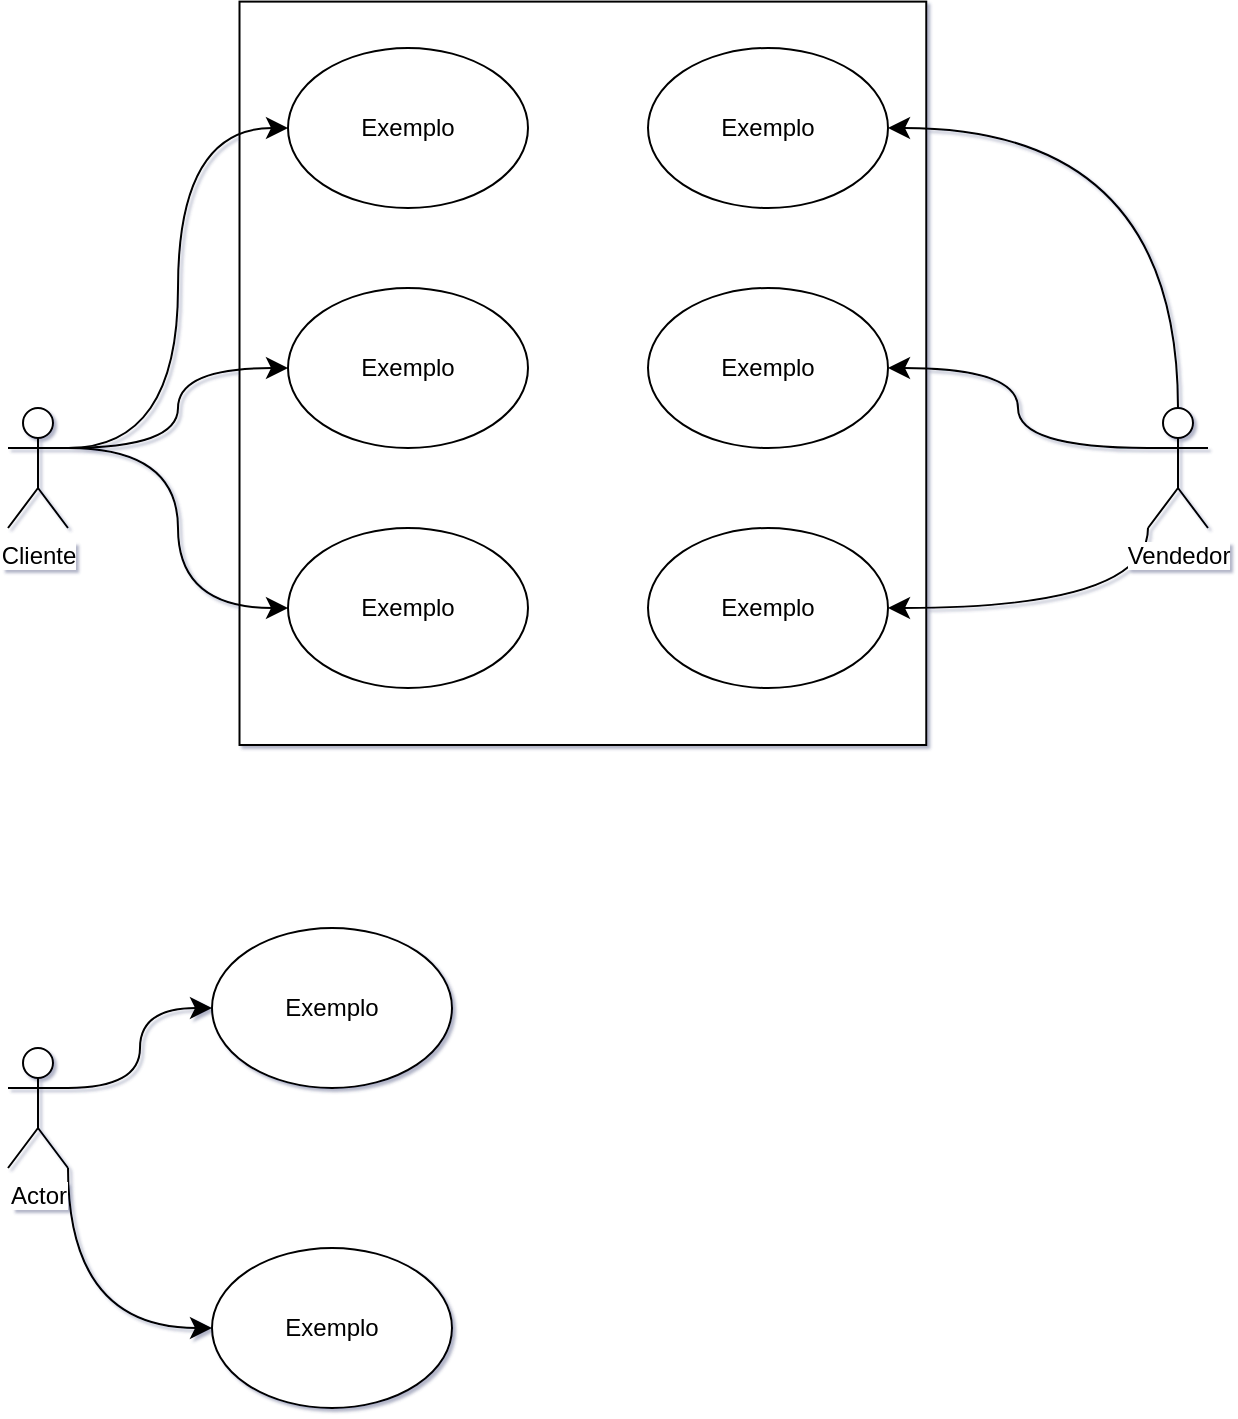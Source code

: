<mxfile version="26.2.3" pages="5">
  <diagram id="fKSHDK6TExbN_JwvmpGc" name="D. Caso de uso">
    <mxGraphModel dx="1044" dy="562" grid="1" gridSize="10" guides="1" tooltips="1" connect="1" arrows="1" fold="1" page="1" pageScale="1" pageWidth="827" pageHeight="1169" background="none" math="0" shadow="1">
      <root>
        <mxCell id="0" />
        <mxCell id="1" parent="0" />
        <mxCell id="rc7CflnPucJDQlKt8mQt-27" value="" style="rounded=0;whiteSpace=wrap;html=1;fontFamily=Helvetica;fontSize=12;fontColor=default;labelBackgroundColor=default;rotation=90;" parent="1" vertex="1">
          <mxGeometry x="221.6" y="30.96" width="371.69" height="343.38" as="geometry" />
        </mxCell>
        <mxCell id="rc7CflnPucJDQlKt8mQt-19" style="edgeStyle=orthogonalEdgeStyle;shape=connector;curved=1;rounded=0;orthogonalLoop=1;jettySize=auto;html=1;exitX=1;exitY=0.333;exitDx=0;exitDy=0;exitPerimeter=0;entryX=0;entryY=0.5;entryDx=0;entryDy=0;strokeColor=default;align=center;verticalAlign=middle;fontFamily=Helvetica;fontSize=12;fontColor=default;labelBackgroundColor=default;startSize=8;endArrow=classic;endSize=8;" parent="1" source="rc7CflnPucJDQlKt8mQt-1" target="rc7CflnPucJDQlKt8mQt-3" edge="1">
          <mxGeometry relative="1" as="geometry" />
        </mxCell>
        <mxCell id="rc7CflnPucJDQlKt8mQt-21" style="edgeStyle=orthogonalEdgeStyle;shape=connector;curved=1;rounded=0;orthogonalLoop=1;jettySize=auto;html=1;exitX=1;exitY=0.333;exitDx=0;exitDy=0;exitPerimeter=0;entryX=0;entryY=0.5;entryDx=0;entryDy=0;strokeColor=default;align=center;verticalAlign=middle;fontFamily=Helvetica;fontSize=12;fontColor=default;labelBackgroundColor=default;startSize=8;endArrow=classic;endSize=8;" parent="1" source="rc7CflnPucJDQlKt8mQt-1" target="rc7CflnPucJDQlKt8mQt-4" edge="1">
          <mxGeometry relative="1" as="geometry" />
        </mxCell>
        <mxCell id="rc7CflnPucJDQlKt8mQt-22" style="edgeStyle=orthogonalEdgeStyle;shape=connector;curved=1;rounded=0;orthogonalLoop=1;jettySize=auto;html=1;exitX=1;exitY=0.333;exitDx=0;exitDy=0;exitPerimeter=0;entryX=0;entryY=0.5;entryDx=0;entryDy=0;strokeColor=default;align=center;verticalAlign=middle;fontFamily=Helvetica;fontSize=12;fontColor=default;labelBackgroundColor=default;startSize=8;endArrow=classic;endSize=8;" parent="1" source="rc7CflnPucJDQlKt8mQt-1" target="rc7CflnPucJDQlKt8mQt-5" edge="1">
          <mxGeometry relative="1" as="geometry" />
        </mxCell>
        <mxCell id="rc7CflnPucJDQlKt8mQt-1" value="Cliente" style="shape=umlActor;verticalLabelPosition=bottom;verticalAlign=top;html=1;fontFamily=Helvetica;fontSize=12;fontColor=default;labelBackgroundColor=default;" parent="1" vertex="1">
          <mxGeometry x="120" y="220" width="30" height="60" as="geometry" />
        </mxCell>
        <mxCell id="rc7CflnPucJDQlKt8mQt-23" style="edgeStyle=orthogonalEdgeStyle;shape=connector;curved=1;rounded=0;orthogonalLoop=1;jettySize=auto;html=1;exitX=0;exitY=0.333;exitDx=0;exitDy=0;exitPerimeter=0;entryX=1;entryY=0.5;entryDx=0;entryDy=0;strokeColor=default;align=center;verticalAlign=middle;fontFamily=Helvetica;fontSize=12;fontColor=default;labelBackgroundColor=default;startSize=8;endArrow=classic;endSize=8;" parent="1" source="rc7CflnPucJDQlKt8mQt-2" target="rc7CflnPucJDQlKt8mQt-7" edge="1">
          <mxGeometry relative="1" as="geometry" />
        </mxCell>
        <mxCell id="rc7CflnPucJDQlKt8mQt-25" style="edgeStyle=orthogonalEdgeStyle;shape=connector;curved=1;rounded=0;orthogonalLoop=1;jettySize=auto;html=1;exitX=0.5;exitY=0;exitDx=0;exitDy=0;exitPerimeter=0;entryX=1;entryY=0.5;entryDx=0;entryDy=0;strokeColor=default;align=center;verticalAlign=middle;fontFamily=Helvetica;fontSize=12;fontColor=default;labelBackgroundColor=default;startSize=8;endArrow=classic;endSize=8;" parent="1" source="rc7CflnPucJDQlKt8mQt-2" target="rc7CflnPucJDQlKt8mQt-6" edge="1">
          <mxGeometry relative="1" as="geometry" />
        </mxCell>
        <mxCell id="rc7CflnPucJDQlKt8mQt-26" style="edgeStyle=orthogonalEdgeStyle;shape=connector;curved=1;rounded=0;orthogonalLoop=1;jettySize=auto;html=1;exitX=0;exitY=1;exitDx=0;exitDy=0;exitPerimeter=0;entryX=1;entryY=0.5;entryDx=0;entryDy=0;strokeColor=default;align=center;verticalAlign=middle;fontFamily=Helvetica;fontSize=12;fontColor=default;labelBackgroundColor=default;startSize=8;endArrow=classic;endSize=8;" parent="1" source="rc7CflnPucJDQlKt8mQt-2" target="rc7CflnPucJDQlKt8mQt-8" edge="1">
          <mxGeometry relative="1" as="geometry" />
        </mxCell>
        <mxCell id="rc7CflnPucJDQlKt8mQt-2" value="Vendedor" style="shape=umlActor;verticalLabelPosition=bottom;verticalAlign=top;html=1;fontFamily=Helvetica;fontSize=12;fontColor=default;labelBackgroundColor=default;" parent="1" vertex="1">
          <mxGeometry x="690" y="220" width="30" height="60" as="geometry" />
        </mxCell>
        <mxCell id="rc7CflnPucJDQlKt8mQt-3" value="Exemplo" style="ellipse;whiteSpace=wrap;html=1;fontFamily=Helvetica;fontSize=12;fontColor=default;labelBackgroundColor=default;" parent="1" vertex="1">
          <mxGeometry x="260" y="40" width="120" height="80" as="geometry" />
        </mxCell>
        <mxCell id="rc7CflnPucJDQlKt8mQt-4" value="Exemplo" style="ellipse;whiteSpace=wrap;html=1;fontFamily=Helvetica;fontSize=12;fontColor=default;labelBackgroundColor=default;" parent="1" vertex="1">
          <mxGeometry x="260" y="160" width="120" height="80" as="geometry" />
        </mxCell>
        <mxCell id="rc7CflnPucJDQlKt8mQt-5" value="Exemplo" style="ellipse;whiteSpace=wrap;html=1;fontFamily=Helvetica;fontSize=12;fontColor=default;labelBackgroundColor=default;" parent="1" vertex="1">
          <mxGeometry x="260" y="280" width="120" height="80" as="geometry" />
        </mxCell>
        <mxCell id="rc7CflnPucJDQlKt8mQt-6" value="Exemplo" style="ellipse;whiteSpace=wrap;html=1;fontFamily=Helvetica;fontSize=12;fontColor=default;labelBackgroundColor=default;" parent="1" vertex="1">
          <mxGeometry x="440" y="40" width="120" height="80" as="geometry" />
        </mxCell>
        <mxCell id="rc7CflnPucJDQlKt8mQt-7" value="Exemplo" style="ellipse;whiteSpace=wrap;html=1;fontFamily=Helvetica;fontSize=12;fontColor=default;labelBackgroundColor=default;" parent="1" vertex="1">
          <mxGeometry x="440" y="160" width="120" height="80" as="geometry" />
        </mxCell>
        <mxCell id="rc7CflnPucJDQlKt8mQt-8" value="Exemplo" style="ellipse;whiteSpace=wrap;html=1;fontFamily=Helvetica;fontSize=12;fontColor=default;labelBackgroundColor=default;" parent="1" vertex="1">
          <mxGeometry x="440" y="280" width="120" height="80" as="geometry" />
        </mxCell>
        <mxCell id="rc7CflnPucJDQlKt8mQt-31" style="edgeStyle=orthogonalEdgeStyle;shape=connector;curved=1;rounded=0;orthogonalLoop=1;jettySize=auto;html=1;exitX=1;exitY=0.333;exitDx=0;exitDy=0;exitPerimeter=0;entryX=0;entryY=0.5;entryDx=0;entryDy=0;strokeColor=default;align=center;verticalAlign=middle;fontFamily=Helvetica;fontSize=12;fontColor=default;labelBackgroundColor=default;startSize=8;endArrow=classic;endSize=8;" parent="1" source="rc7CflnPucJDQlKt8mQt-28" target="rc7CflnPucJDQlKt8mQt-29" edge="1">
          <mxGeometry relative="1" as="geometry" />
        </mxCell>
        <mxCell id="rc7CflnPucJDQlKt8mQt-32" style="edgeStyle=orthogonalEdgeStyle;shape=connector;curved=1;rounded=0;orthogonalLoop=1;jettySize=auto;html=1;exitX=1;exitY=1;exitDx=0;exitDy=0;exitPerimeter=0;entryX=0;entryY=0.5;entryDx=0;entryDy=0;strokeColor=default;align=center;verticalAlign=middle;fontFamily=Helvetica;fontSize=12;fontColor=default;labelBackgroundColor=default;startSize=8;endArrow=classic;endSize=8;" parent="1" source="rc7CflnPucJDQlKt8mQt-28" target="rc7CflnPucJDQlKt8mQt-30" edge="1">
          <mxGeometry relative="1" as="geometry" />
        </mxCell>
        <mxCell id="rc7CflnPucJDQlKt8mQt-28" value="Actor" style="shape=umlActor;verticalLabelPosition=bottom;verticalAlign=top;html=1;outlineConnect=0;fontFamily=Helvetica;fontSize=12;fontColor=default;labelBackgroundColor=default;" parent="1" vertex="1">
          <mxGeometry x="120" y="540" width="30" height="60" as="geometry" />
        </mxCell>
        <mxCell id="rc7CflnPucJDQlKt8mQt-29" value="Exemplo" style="ellipse;whiteSpace=wrap;html=1;fontFamily=Helvetica;fontSize=12;fontColor=default;labelBackgroundColor=default;" parent="1" vertex="1">
          <mxGeometry x="222" y="480" width="120" height="80" as="geometry" />
        </mxCell>
        <mxCell id="rc7CflnPucJDQlKt8mQt-30" value="Exemplo" style="ellipse;whiteSpace=wrap;html=1;fontFamily=Helvetica;fontSize=12;fontColor=default;labelBackgroundColor=default;" parent="1" vertex="1">
          <mxGeometry x="222" y="640" width="120" height="80" as="geometry" />
        </mxCell>
      </root>
    </mxGraphModel>
  </diagram>
  <diagram id="6zSDGpq8xwgh9p5FZyTl" name="D. Classes">
    <mxGraphModel dx="1044" dy="562" grid="1" gridSize="10" guides="1" tooltips="1" connect="1" arrows="1" fold="1" page="1" pageScale="1" pageWidth="827" pageHeight="1169" math="0" shadow="0">
      <root>
        <mxCell id="0" />
        <mxCell id="1" parent="0" />
        <mxCell id="HZNiueqcp7KnAeU8PbBP-1" value="Nome da função" style="swimlane;fontStyle=1;align=center;verticalAlign=top;childLayout=stackLayout;horizontal=1;startSize=26;horizontalStack=0;resizeParent=1;resizeParentMax=0;resizeLast=0;collapsible=1;marginBottom=0;whiteSpace=wrap;html=1;" vertex="1" parent="1">
          <mxGeometry x="290" y="120" width="160" height="134" as="geometry" />
        </mxCell>
        <mxCell id="HZNiueqcp7KnAeU8PbBP-2" value="+ String: Palavras&lt;div&gt;+ Float: Números decimais&lt;/div&gt;&lt;div&gt;+ integer: Número inteiro&lt;/div&gt;&lt;div&gt;+&amp;nbsp;&lt;/div&gt;" style="text;strokeColor=none;fillColor=none;align=left;verticalAlign=top;spacingLeft=4;spacingRight=4;overflow=hidden;rotatable=0;points=[[0,0.5],[1,0.5]];portConstraint=eastwest;whiteSpace=wrap;html=1;" vertex="1" parent="HZNiueqcp7KnAeU8PbBP-1">
          <mxGeometry y="26" width="160" height="74" as="geometry" />
        </mxCell>
        <mxCell id="HZNiueqcp7KnAeU8PbBP-3" value="" style="line;strokeWidth=1;fillColor=none;align=left;verticalAlign=middle;spacingTop=-1;spacingLeft=3;spacingRight=3;rotatable=0;labelPosition=right;points=[];portConstraint=eastwest;strokeColor=inherit;" vertex="1" parent="HZNiueqcp7KnAeU8PbBP-1">
          <mxGeometry y="100" width="160" height="8" as="geometry" />
        </mxCell>
        <mxCell id="HZNiueqcp7KnAeU8PbBP-4" value="+ method(type): type" style="text;strokeColor=none;fillColor=none;align=left;verticalAlign=top;spacingLeft=4;spacingRight=4;overflow=hidden;rotatable=0;points=[[0,0.5],[1,0.5]];portConstraint=eastwest;whiteSpace=wrap;html=1;" vertex="1" parent="HZNiueqcp7KnAeU8PbBP-1">
          <mxGeometry y="108" width="160" height="26" as="geometry" />
        </mxCell>
      </root>
    </mxGraphModel>
  </diagram>
  <diagram id="EWXzrvQHv9XqpoHKvvZf" name="Atividade 1">
    <mxGraphModel dx="2244" dy="1096" grid="1" gridSize="10" guides="1" tooltips="1" connect="1" arrows="1" fold="1" page="0" pageScale="1" pageWidth="827" pageHeight="1169" math="0" shadow="0">
      <root>
        <mxCell id="0" />
        <mxCell id="1" parent="0" />
        <mxCell id="I01gAMAHcjcyEaBbiIVX-1" value="&lt;b&gt;&lt;u&gt;&lt;font style=&quot;font-size: 18px;&quot;&gt;Sistema de farmácia&lt;/font&gt;&lt;/u&gt;&lt;/b&gt;" style="text;html=1;align=center;verticalAlign=middle;whiteSpace=wrap;rounded=0;fontFamily=Helvetica;fontSize=12;fontColor=default;labelBackgroundColor=default;" parent="1" vertex="1">
          <mxGeometry x="-720" y="-380" width="400" height="30" as="geometry" />
        </mxCell>
        <mxCell id="LHKtelVh6BifKMU-HDiX-5" style="edgeStyle=orthogonalEdgeStyle;shape=connector;rounded=0;orthogonalLoop=1;jettySize=auto;html=1;exitX=0.5;exitY=0;exitDx=0;exitDy=0;exitPerimeter=0;entryX=0;entryY=0.5;entryDx=0;entryDy=0;strokeColor=default;align=center;verticalAlign=middle;fontFamily=Helvetica;fontSize=11;fontColor=default;labelBackgroundColor=default;endArrow=classic;curved=1;" parent="1" source="I01gAMAHcjcyEaBbiIVX-2" target="LHKtelVh6BifKMU-HDiX-3" edge="1">
          <mxGeometry relative="1" as="geometry" />
        </mxCell>
        <mxCell id="LHKtelVh6BifKMU-HDiX-8" style="edgeStyle=orthogonalEdgeStyle;shape=connector;curved=1;rounded=0;orthogonalLoop=1;jettySize=auto;html=1;exitX=1;exitY=0.333;exitDx=0;exitDy=0;exitPerimeter=0;entryX=0;entryY=0.5;entryDx=0;entryDy=0;strokeColor=default;align=center;verticalAlign=middle;fontFamily=Helvetica;fontSize=11;fontColor=default;labelBackgroundColor=default;endArrow=classic;" parent="1" source="I01gAMAHcjcyEaBbiIVX-2" target="LHKtelVh6BifKMU-HDiX-6" edge="1">
          <mxGeometry relative="1" as="geometry" />
        </mxCell>
        <mxCell id="LHKtelVh6BifKMU-HDiX-14" style="edgeStyle=orthogonalEdgeStyle;shape=connector;curved=1;rounded=0;orthogonalLoop=1;jettySize=auto;html=1;exitX=0;exitY=1;exitDx=0;exitDy=0;exitPerimeter=0;entryX=0;entryY=0.5;entryDx=0;entryDy=0;strokeColor=default;align=center;verticalAlign=middle;fontFamily=Helvetica;fontSize=11;fontColor=default;labelBackgroundColor=default;endArrow=classic;" parent="1" source="I01gAMAHcjcyEaBbiIVX-2" target="LHKtelVh6BifKMU-HDiX-7" edge="1">
          <mxGeometry relative="1" as="geometry" />
        </mxCell>
        <mxCell id="I01gAMAHcjcyEaBbiIVX-2" value="Cliente" style="shape=umlActor;verticalLabelPosition=bottom;verticalAlign=top;html=1;outlineConnect=0;fontFamily=Helvetica;fontSize=12;fontColor=default;labelBackgroundColor=default;" parent="1" vertex="1">
          <mxGeometry x="-470" y="-100" width="30" height="60" as="geometry" />
        </mxCell>
        <mxCell id="LHKtelVh6BifKMU-HDiX-3" value="Realiza compras" style="ellipse;whiteSpace=wrap;html=1;" parent="1" vertex="1">
          <mxGeometry x="-360" y="-250" width="120" height="80" as="geometry" />
        </mxCell>
        <mxCell id="LHKtelVh6BifKMU-HDiX-6" value="Consulta estoque" style="ellipse;whiteSpace=wrap;html=1;fontFamily=Helvetica;fontSize=11;fontColor=default;labelBackgroundColor=none;" parent="1" vertex="1">
          <mxGeometry x="-340" y="-120" width="120" height="80" as="geometry" />
        </mxCell>
        <mxCell id="LHKtelVh6BifKMU-HDiX-7" value="Verificar histórico de compras" style="ellipse;whiteSpace=wrap;html=1;fontFamily=Helvetica;fontSize=11;fontColor=default;labelBackgroundColor=none;" parent="1" vertex="1">
          <mxGeometry x="-380" width="120" height="80" as="geometry" />
        </mxCell>
        <mxCell id="LHKtelVh6BifKMU-HDiX-39" style="edgeStyle=orthogonalEdgeStyle;shape=connector;curved=1;rounded=0;orthogonalLoop=1;jettySize=auto;html=1;exitX=0.5;exitY=0;exitDx=0;exitDy=0;exitPerimeter=0;entryX=1;entryY=0.5;entryDx=0;entryDy=0;strokeColor=default;align=center;verticalAlign=middle;fontFamily=Helvetica;fontSize=11;fontColor=default;labelBackgroundColor=default;endArrow=classic;" parent="1" source="LHKtelVh6BifKMU-HDiX-10" target="LHKtelVh6BifKMU-HDiX-11" edge="1">
          <mxGeometry relative="1" as="geometry" />
        </mxCell>
        <mxCell id="LHKtelVh6BifKMU-HDiX-40" style="edgeStyle=orthogonalEdgeStyle;shape=connector;curved=1;rounded=0;orthogonalLoop=1;jettySize=auto;html=1;exitX=0;exitY=0.333;exitDx=0;exitDy=0;exitPerimeter=0;entryX=1;entryY=0.5;entryDx=0;entryDy=0;strokeColor=default;align=center;verticalAlign=middle;fontFamily=Helvetica;fontSize=11;fontColor=default;labelBackgroundColor=default;endArrow=classic;" parent="1" source="LHKtelVh6BifKMU-HDiX-10" target="LHKtelVh6BifKMU-HDiX-12" edge="1">
          <mxGeometry relative="1" as="geometry" />
        </mxCell>
        <mxCell id="LHKtelVh6BifKMU-HDiX-41" style="edgeStyle=orthogonalEdgeStyle;shape=connector;curved=1;rounded=0;orthogonalLoop=1;jettySize=auto;html=1;exitX=1;exitY=1;exitDx=0;exitDy=0;exitPerimeter=0;entryX=1;entryY=0.5;entryDx=0;entryDy=0;strokeColor=default;align=center;verticalAlign=middle;fontFamily=Helvetica;fontSize=11;fontColor=default;labelBackgroundColor=default;endArrow=classic;" parent="1" source="LHKtelVh6BifKMU-HDiX-10" target="LHKtelVh6BifKMU-HDiX-13" edge="1">
          <mxGeometry relative="1" as="geometry" />
        </mxCell>
        <mxCell id="LHKtelVh6BifKMU-HDiX-10" value="Atendente" style="shape=umlActor;verticalLabelPosition=bottom;verticalAlign=top;html=1;outlineConnect=0;fontFamily=Helvetica;fontSize=11;fontColor=default;labelBackgroundColor=default;" parent="1" vertex="1">
          <mxGeometry x="-560" y="-100" width="30" height="60" as="geometry" />
        </mxCell>
        <mxCell id="LHKtelVh6BifKMU-HDiX-11" value="Realiza vendas" style="ellipse;whiteSpace=wrap;html=1;fontFamily=Helvetica;fontSize=11;fontColor=default;labelBackgroundColor=none;" parent="1" vertex="1">
          <mxGeometry x="-710" y="-240" width="120" height="80" as="geometry" />
        </mxCell>
        <mxCell id="LHKtelVh6BifKMU-HDiX-12" value="Gerenciar estoque" style="ellipse;whiteSpace=wrap;html=1;fontFamily=Helvetica;fontSize=11;fontColor=default;labelBackgroundColor=none;" parent="1" vertex="1">
          <mxGeometry x="-760" y="-140" width="120" height="80" as="geometry" />
        </mxCell>
        <mxCell id="LHKtelVh6BifKMU-HDiX-13" value="Cadastrar produtos" style="ellipse;whiteSpace=wrap;html=1;fontFamily=Helvetica;fontSize=11;fontColor=default;labelBackgroundColor=none;" parent="1" vertex="1">
          <mxGeometry x="-710" y="-20" width="120" height="80" as="geometry" />
        </mxCell>
        <mxCell id="LHKtelVh6BifKMU-HDiX-18" value="Gerenciar funcionários" style="ellipse;whiteSpace=wrap;html=1;fontFamily=Helvetica;fontSize=11;fontColor=default;labelBackgroundColor=none;" parent="1" vertex="1">
          <mxGeometry x="-350" y="120" width="120" height="80" as="geometry" />
        </mxCell>
        <mxCell id="LHKtelVh6BifKMU-HDiX-22" style="edgeStyle=orthogonalEdgeStyle;shape=connector;curved=1;rounded=0;orthogonalLoop=1;jettySize=auto;html=1;exitX=0.5;exitY=0;exitDx=0;exitDy=0;exitPerimeter=0;entryX=0;entryY=0.5;entryDx=0;entryDy=0;strokeColor=default;align=center;verticalAlign=middle;fontFamily=Helvetica;fontSize=11;fontColor=default;labelBackgroundColor=default;endArrow=classic;" parent="1" source="LHKtelVh6BifKMU-HDiX-19" target="LHKtelVh6BifKMU-HDiX-18" edge="1">
          <mxGeometry relative="1" as="geometry" />
        </mxCell>
        <mxCell id="LHKtelVh6BifKMU-HDiX-23" style="edgeStyle=orthogonalEdgeStyle;shape=connector;curved=1;rounded=0;orthogonalLoop=1;jettySize=auto;html=1;exitX=1;exitY=0.333;exitDx=0;exitDy=0;exitPerimeter=0;entryX=0;entryY=0.5;entryDx=0;entryDy=0;strokeColor=default;align=center;verticalAlign=middle;fontFamily=Helvetica;fontSize=11;fontColor=default;labelBackgroundColor=default;endArrow=classic;" parent="1" source="LHKtelVh6BifKMU-HDiX-19" target="LHKtelVh6BifKMU-HDiX-20" edge="1">
          <mxGeometry relative="1" as="geometry" />
        </mxCell>
        <mxCell id="LHKtelVh6BifKMU-HDiX-24" style="edgeStyle=orthogonalEdgeStyle;shape=connector;curved=1;rounded=0;orthogonalLoop=1;jettySize=auto;html=1;exitX=0;exitY=1;exitDx=0;exitDy=0;exitPerimeter=0;entryX=0;entryY=0.5;entryDx=0;entryDy=0;strokeColor=default;align=center;verticalAlign=middle;fontFamily=Helvetica;fontSize=11;fontColor=default;labelBackgroundColor=default;endArrow=classic;" parent="1" source="LHKtelVh6BifKMU-HDiX-19" target="LHKtelVh6BifKMU-HDiX-21" edge="1">
          <mxGeometry relative="1" as="geometry" />
        </mxCell>
        <mxCell id="LHKtelVh6BifKMU-HDiX-19" value="Gerente" style="shape=umlActor;verticalLabelPosition=bottom;verticalAlign=top;html=1;outlineConnect=0;fontFamily=Helvetica;fontSize=11;fontColor=default;labelBackgroundColor=default;" parent="1" vertex="1">
          <mxGeometry x="-460" y="250" width="30" height="60" as="geometry" />
        </mxCell>
        <mxCell id="LHKtelVh6BifKMU-HDiX-20" value="Verificar relatórios de vendas" style="ellipse;whiteSpace=wrap;html=1;fontFamily=Helvetica;fontSize=11;fontColor=default;labelBackgroundColor=none;" parent="1" vertex="1">
          <mxGeometry x="-330" y="260" width="120" height="80" as="geometry" />
        </mxCell>
        <mxCell id="LHKtelVh6BifKMU-HDiX-21" value="Gerenciar fornecedores" style="ellipse;whiteSpace=wrap;html=1;fontFamily=Helvetica;fontSize=11;fontColor=default;labelBackgroundColor=none;" parent="1" vertex="1">
          <mxGeometry x="-400" y="370" width="120" height="80" as="geometry" />
        </mxCell>
        <mxCell id="LHKtelVh6BifKMU-HDiX-35" style="edgeStyle=orthogonalEdgeStyle;shape=connector;curved=1;rounded=0;orthogonalLoop=1;jettySize=auto;html=1;exitX=0.5;exitY=0;exitDx=0;exitDy=0;exitPerimeter=0;entryX=1;entryY=0.5;entryDx=0;entryDy=0;strokeColor=default;align=center;verticalAlign=middle;fontFamily=Helvetica;fontSize=11;fontColor=default;labelBackgroundColor=default;endArrow=classic;" parent="1" source="LHKtelVh6BifKMU-HDiX-28" target="LHKtelVh6BifKMU-HDiX-29" edge="1">
          <mxGeometry relative="1" as="geometry" />
        </mxCell>
        <mxCell id="LHKtelVh6BifKMU-HDiX-36" style="edgeStyle=orthogonalEdgeStyle;shape=connector;curved=1;rounded=0;orthogonalLoop=1;jettySize=auto;html=1;exitX=0;exitY=0.333;exitDx=0;exitDy=0;exitPerimeter=0;entryX=1;entryY=0.5;entryDx=0;entryDy=0;strokeColor=default;align=center;verticalAlign=middle;fontFamily=Helvetica;fontSize=11;fontColor=default;labelBackgroundColor=default;endArrow=classic;" parent="1" source="LHKtelVh6BifKMU-HDiX-28" target="LHKtelVh6BifKMU-HDiX-30" edge="1">
          <mxGeometry relative="1" as="geometry" />
        </mxCell>
        <mxCell id="LHKtelVh6BifKMU-HDiX-38" style="edgeStyle=orthogonalEdgeStyle;shape=connector;curved=1;rounded=0;orthogonalLoop=1;jettySize=auto;html=1;exitX=1;exitY=1;exitDx=0;exitDy=0;exitPerimeter=0;entryX=1;entryY=0.5;entryDx=0;entryDy=0;strokeColor=default;align=center;verticalAlign=middle;fontFamily=Helvetica;fontSize=11;fontColor=default;labelBackgroundColor=default;endArrow=classic;" parent="1" source="LHKtelVh6BifKMU-HDiX-28" target="LHKtelVh6BifKMU-HDiX-31" edge="1">
          <mxGeometry relative="1" as="geometry" />
        </mxCell>
        <mxCell id="LHKtelVh6BifKMU-HDiX-28" value="Administrador" style="shape=umlActor;verticalLabelPosition=bottom;verticalAlign=top;html=1;outlineConnect=0;fontFamily=Helvetica;fontSize=11;fontColor=default;labelBackgroundColor=default;" parent="1" vertex="1">
          <mxGeometry x="-560" y="250" width="30" height="60" as="geometry" />
        </mxCell>
        <mxCell id="LHKtelVh6BifKMU-HDiX-29" value="Gerenciar acessos" style="ellipse;whiteSpace=wrap;html=1;fontFamily=Helvetica;fontSize=11;fontColor=default;labelBackgroundColor=none;" parent="1" vertex="1">
          <mxGeometry x="-700" y="140" width="120" height="80" as="geometry" />
        </mxCell>
        <mxCell id="LHKtelVh6BifKMU-HDiX-30" value="Configurar sistema" style="ellipse;whiteSpace=wrap;html=1;fontFamily=Helvetica;fontSize=11;fontColor=default;labelBackgroundColor=none;" parent="1" vertex="1">
          <mxGeometry x="-760" y="250" width="120" height="80" as="geometry" />
        </mxCell>
        <mxCell id="LHKtelVh6BifKMU-HDiX-31" value="Realizar backups" style="ellipse;whiteSpace=wrap;html=1;fontFamily=Helvetica;fontSize=11;fontColor=default;labelBackgroundColor=none;" parent="1" vertex="1">
          <mxGeometry x="-700" y="360" width="120" height="80" as="geometry" />
        </mxCell>
        <mxCell id="8uTIPEo8amy71G5aUK6J-7" style="edgeStyle=orthogonalEdgeStyle;shape=connector;rounded=0;orthogonalLoop=1;jettySize=auto;html=1;exitX=1;exitY=0.25;exitDx=0;exitDy=0;entryX=0;entryY=0;entryDx=0;entryDy=0;strokeColor=default;align=center;verticalAlign=middle;fontFamily=Helvetica;fontSize=11;fontColor=default;labelBackgroundColor=default;endArrow=classic;" parent="1" source="LHKtelVh6BifKMU-HDiX-42" target="LHKtelVh6BifKMU-HDiX-46" edge="1">
          <mxGeometry relative="1" as="geometry" />
        </mxCell>
        <mxCell id="LHKtelVh6BifKMU-HDiX-42" value="Produto" style="swimlane;fontStyle=1;align=center;verticalAlign=top;childLayout=stackLayout;horizontal=1;startSize=26;horizontalStack=0;resizeParent=1;resizeParentMax=0;resizeLast=0;collapsible=1;marginBottom=0;whiteSpace=wrap;html=1;fontFamily=Helvetica;fontSize=11;fontColor=default;labelBackgroundColor=default;" parent="1" vertex="1">
          <mxGeometry x="-880" y="520" width="160" height="150" as="geometry" />
        </mxCell>
        <mxCell id="LHKtelVh6BifKMU-HDiX-43" value="+ ID: String&lt;div&gt;+ Nome: String&lt;/div&gt;&lt;div&gt;+ Descrição: String&lt;/div&gt;&lt;div&gt;+ Preço: Fleat&lt;/div&gt;&lt;div&gt;+&amp;nbsp;&lt;/div&gt;" style="text;strokeColor=none;fillColor=none;align=left;verticalAlign=top;spacingLeft=4;spacingRight=4;overflow=hidden;rotatable=0;points=[[0,0.5],[1,0.5]];portConstraint=eastwest;whiteSpace=wrap;html=1;fontFamily=Helvetica;fontSize=11;fontColor=default;labelBackgroundColor=default;labelBorderColor=none;" parent="LHKtelVh6BifKMU-HDiX-42" vertex="1">
          <mxGeometry y="26" width="160" height="84" as="geometry" />
        </mxCell>
        <mxCell id="LHKtelVh6BifKMU-HDiX-44" value="" style="line;strokeWidth=1;fillColor=none;align=left;verticalAlign=middle;spacingTop=-1;spacingLeft=3;spacingRight=3;rotatable=0;labelPosition=right;points=[];portConstraint=eastwest;strokeColor=inherit;fontFamily=Helvetica;fontSize=11;fontColor=default;labelBackgroundColor=default;" parent="LHKtelVh6BifKMU-HDiX-42" vertex="1">
          <mxGeometry y="110" width="160" height="8" as="geometry" />
        </mxCell>
        <mxCell id="LHKtelVh6BifKMU-HDiX-45" value="+ method(type): type" style="text;strokeColor=none;fillColor=none;align=left;verticalAlign=top;spacingLeft=4;spacingRight=4;overflow=hidden;rotatable=0;points=[[0,0.5],[1,0.5]];portConstraint=eastwest;whiteSpace=wrap;html=1;fontFamily=Helvetica;fontSize=11;fontColor=default;labelBackgroundColor=default;" parent="LHKtelVh6BifKMU-HDiX-42" vertex="1">
          <mxGeometry y="118" width="160" height="32" as="geometry" />
        </mxCell>
        <mxCell id="8uTIPEo8amy71G5aUK6J-8" style="edgeStyle=orthogonalEdgeStyle;shape=connector;rounded=0;orthogonalLoop=1;jettySize=auto;html=1;exitX=1;exitY=0;exitDx=0;exitDy=0;entryX=0;entryY=0;entryDx=0;entryDy=0;strokeColor=default;align=center;verticalAlign=middle;fontFamily=Helvetica;fontSize=11;fontColor=default;labelBackgroundColor=default;endArrow=classic;" parent="1" source="LHKtelVh6BifKMU-HDiX-46" target="8uTIPEo8amy71G5aUK6J-2" edge="1">
          <mxGeometry relative="1" as="geometry" />
        </mxCell>
        <mxCell id="LHKtelVh6BifKMU-HDiX-46" value="Vendas" style="swimlane;fontStyle=1;align=center;verticalAlign=top;childLayout=stackLayout;horizontal=1;startSize=26;horizontalStack=0;resizeParent=1;resizeParentMax=0;resizeLast=0;collapsible=1;marginBottom=0;whiteSpace=wrap;html=1;fontFamily=Helvetica;fontSize=11;fontColor=default;labelBackgroundColor=default;" parent="1" vertex="1">
          <mxGeometry x="-640" y="560" width="160" height="134" as="geometry" />
        </mxCell>
        <mxCell id="LHKtelVh6BifKMU-HDiX-47" value="+ ID: String&lt;div&gt;+ Data: String&lt;/div&gt;&lt;div&gt;+ Produto: String&lt;/div&gt;&lt;div&gt;+ Quantidade: Fleat&lt;/div&gt;&lt;div&gt;+ Valor: Fleat&lt;/div&gt;" style="text;strokeColor=none;fillColor=none;align=left;verticalAlign=top;spacingLeft=4;spacingRight=4;overflow=hidden;rotatable=0;points=[[0,0.5],[1,0.5]];portConstraint=eastwest;whiteSpace=wrap;html=1;fontFamily=Helvetica;fontSize=11;fontColor=default;labelBackgroundColor=default;" parent="LHKtelVh6BifKMU-HDiX-46" vertex="1">
          <mxGeometry y="26" width="160" height="74" as="geometry" />
        </mxCell>
        <mxCell id="LHKtelVh6BifKMU-HDiX-48" value="" style="line;strokeWidth=1;fillColor=none;align=left;verticalAlign=middle;spacingTop=-1;spacingLeft=3;spacingRight=3;rotatable=0;labelPosition=right;points=[];portConstraint=eastwest;strokeColor=inherit;fontFamily=Helvetica;fontSize=11;fontColor=default;labelBackgroundColor=default;" parent="LHKtelVh6BifKMU-HDiX-46" vertex="1">
          <mxGeometry y="100" width="160" height="8" as="geometry" />
        </mxCell>
        <mxCell id="LHKtelVh6BifKMU-HDiX-49" value="+ method(type): type" style="text;strokeColor=none;fillColor=none;align=left;verticalAlign=top;spacingLeft=4;spacingRight=4;overflow=hidden;rotatable=0;points=[[0,0.5],[1,0.5]];portConstraint=eastwest;whiteSpace=wrap;html=1;fontFamily=Helvetica;fontSize=11;fontColor=default;labelBackgroundColor=default;" parent="LHKtelVh6BifKMU-HDiX-46" vertex="1">
          <mxGeometry y="108" width="160" height="26" as="geometry" />
        </mxCell>
        <mxCell id="8uTIPEo8amy71G5aUK6J-2" value="Cliente" style="swimlane;fontStyle=1;align=center;verticalAlign=top;childLayout=stackLayout;horizontal=1;startSize=26;horizontalStack=0;resizeParent=1;resizeParentMax=0;resizeLast=0;collapsible=1;marginBottom=0;whiteSpace=wrap;html=1;" parent="1" vertex="1">
          <mxGeometry x="-420" y="640" width="160" height="140" as="geometry" />
        </mxCell>
        <mxCell id="8uTIPEo8amy71G5aUK6J-3" value="+ ID: String&lt;div&gt;+ Nome: String&lt;/div&gt;&lt;div&gt;+ Email: String&lt;/div&gt;&lt;div&gt;+ Telefone: Fleat&lt;/div&gt;" style="text;strokeColor=none;fillColor=none;align=left;verticalAlign=top;spacingLeft=4;spacingRight=4;overflow=hidden;rotatable=0;points=[[0,0.5],[1,0.5]];portConstraint=eastwest;whiteSpace=wrap;html=1;" parent="8uTIPEo8amy71G5aUK6J-2" vertex="1">
          <mxGeometry y="26" width="160" height="74" as="geometry" />
        </mxCell>
        <mxCell id="8uTIPEo8amy71G5aUK6J-4" value="" style="line;strokeWidth=1;fillColor=none;align=left;verticalAlign=middle;spacingTop=-1;spacingLeft=3;spacingRight=3;rotatable=0;labelPosition=right;points=[];portConstraint=eastwest;strokeColor=inherit;" parent="8uTIPEo8amy71G5aUK6J-2" vertex="1">
          <mxGeometry y="100" width="160" height="8" as="geometry" />
        </mxCell>
        <mxCell id="8uTIPEo8amy71G5aUK6J-5" value="&lt;span style=&quot;font-size: 11px;&quot;&gt;+ method(type): type&lt;/span&gt;" style="text;strokeColor=none;fillColor=none;align=left;verticalAlign=top;spacingLeft=4;spacingRight=4;overflow=hidden;rotatable=0;points=[[0,0.5],[1,0.5]];portConstraint=eastwest;whiteSpace=wrap;html=1;" parent="8uTIPEo8amy71G5aUK6J-2" vertex="1">
          <mxGeometry y="108" width="160" height="32" as="geometry" />
        </mxCell>
        <mxCell id="8uTIPEo8amy71G5aUK6J-13" style="edgeStyle=orthogonalEdgeStyle;shape=connector;rounded=0;orthogonalLoop=1;jettySize=auto;html=1;exitX=0;exitY=0;exitDx=0;exitDy=0;entryX=0;entryY=0;entryDx=0;entryDy=0;strokeColor=default;align=center;verticalAlign=middle;fontFamily=Helvetica;fontSize=11;fontColor=default;labelBackgroundColor=default;endArrow=classic;" parent="1" source="8uTIPEo8amy71G5aUK6J-9" target="LHKtelVh6BifKMU-HDiX-42" edge="1">
          <mxGeometry relative="1" as="geometry" />
        </mxCell>
        <mxCell id="8uTIPEo8amy71G5aUK6J-9" value="Fornecedor" style="swimlane;fontStyle=1;align=center;verticalAlign=top;childLayout=stackLayout;horizontal=1;startSize=26;horizontalStack=0;resizeParent=1;resizeParentMax=0;resizeLast=0;collapsible=1;marginBottom=0;whiteSpace=wrap;html=1;fontFamily=Helvetica;fontSize=11;fontColor=default;labelBackgroundColor=default;" parent="1" vertex="1">
          <mxGeometry x="-960" y="730" width="160" height="124" as="geometry" />
        </mxCell>
        <mxCell id="8uTIPEo8amy71G5aUK6J-10" value="+ Nome: String&lt;div&gt;+ ID: String&lt;/div&gt;&lt;div&gt;+ Email: String&lt;/div&gt;&lt;div&gt;+ Telefone: Fleat&lt;/div&gt;" style="text;strokeColor=none;fillColor=none;align=left;verticalAlign=top;spacingLeft=4;spacingRight=4;overflow=hidden;rotatable=0;points=[[0,0.5],[1,0.5]];portConstraint=eastwest;whiteSpace=wrap;html=1;fontFamily=Helvetica;fontSize=11;fontColor=default;labelBackgroundColor=default;" parent="8uTIPEo8amy71G5aUK6J-9" vertex="1">
          <mxGeometry y="26" width="160" height="64" as="geometry" />
        </mxCell>
        <mxCell id="8uTIPEo8amy71G5aUK6J-11" value="" style="line;strokeWidth=1;fillColor=none;align=left;verticalAlign=middle;spacingTop=-1;spacingLeft=3;spacingRight=3;rotatable=0;labelPosition=right;points=[];portConstraint=eastwest;strokeColor=inherit;fontFamily=Helvetica;fontSize=11;fontColor=default;labelBackgroundColor=default;" parent="8uTIPEo8amy71G5aUK6J-9" vertex="1">
          <mxGeometry y="90" width="160" height="8" as="geometry" />
        </mxCell>
        <mxCell id="8uTIPEo8amy71G5aUK6J-12" value="+ method(type): type" style="text;strokeColor=none;fillColor=none;align=left;verticalAlign=top;spacingLeft=4;spacingRight=4;overflow=hidden;rotatable=0;points=[[0,0.5],[1,0.5]];portConstraint=eastwest;whiteSpace=wrap;html=1;fontFamily=Helvetica;fontSize=11;fontColor=default;labelBackgroundColor=default;" parent="8uTIPEo8amy71G5aUK6J-9" vertex="1">
          <mxGeometry y="98" width="160" height="26" as="geometry" />
        </mxCell>
        <mxCell id="8uTIPEo8amy71G5aUK6J-19" style="edgeStyle=orthogonalEdgeStyle;shape=connector;rounded=0;orthogonalLoop=1;jettySize=auto;html=1;exitX=1;exitY=0;exitDx=0;exitDy=0;entryX=0;entryY=0.5;entryDx=0;entryDy=0;strokeColor=default;align=center;verticalAlign=middle;fontFamily=Helvetica;fontSize=11;fontColor=default;labelBackgroundColor=default;endArrow=classic;" parent="1" source="8uTIPEo8amy71G5aUK6J-15" target="8uTIPEo8amy71G5aUK6J-5" edge="1">
          <mxGeometry relative="1" as="geometry" />
        </mxCell>
        <mxCell id="8uTIPEo8amy71G5aUK6J-15" value="Funcionário" style="swimlane;fontStyle=1;align=center;verticalAlign=top;childLayout=stackLayout;horizontal=1;startSize=26;horizontalStack=0;resizeParent=1;resizeParentMax=0;resizeLast=0;collapsible=1;marginBottom=0;whiteSpace=wrap;html=1;fontFamily=Helvetica;fontSize=11;fontColor=default;labelBackgroundColor=default;" parent="1" vertex="1">
          <mxGeometry x="-680" y="810" width="160" height="134" as="geometry" />
        </mxCell>
        <mxCell id="8uTIPEo8amy71G5aUK6J-16" value="+ Nome: String&lt;div&gt;+ ID: String&lt;/div&gt;&lt;div&gt;+ Email: String&lt;/div&gt;&lt;div&gt;+Telefone: Fleat&lt;/div&gt;&lt;div&gt;+ Cargo: String&lt;/div&gt;" style="text;strokeColor=none;fillColor=none;align=left;verticalAlign=top;spacingLeft=4;spacingRight=4;overflow=hidden;rotatable=0;points=[[0,0.5],[1,0.5]];portConstraint=eastwest;whiteSpace=wrap;html=1;fontFamily=Helvetica;fontSize=11;fontColor=default;labelBackgroundColor=default;" parent="8uTIPEo8amy71G5aUK6J-15" vertex="1">
          <mxGeometry y="26" width="160" height="74" as="geometry" />
        </mxCell>
        <mxCell id="8uTIPEo8amy71G5aUK6J-17" value="" style="line;strokeWidth=1;fillColor=none;align=left;verticalAlign=middle;spacingTop=-1;spacingLeft=3;spacingRight=3;rotatable=0;labelPosition=right;points=[];portConstraint=eastwest;strokeColor=inherit;fontFamily=Helvetica;fontSize=11;fontColor=default;labelBackgroundColor=default;" parent="8uTIPEo8amy71G5aUK6J-15" vertex="1">
          <mxGeometry y="100" width="160" height="8" as="geometry" />
        </mxCell>
        <mxCell id="8uTIPEo8amy71G5aUK6J-18" value="+ method(type): type" style="text;strokeColor=none;fillColor=none;align=left;verticalAlign=top;spacingLeft=4;spacingRight=4;overflow=hidden;rotatable=0;points=[[0,0.5],[1,0.5]];portConstraint=eastwest;whiteSpace=wrap;html=1;fontFamily=Helvetica;fontSize=11;fontColor=default;labelBackgroundColor=default;" parent="8uTIPEo8amy71G5aUK6J-15" vertex="1">
          <mxGeometry y="108" width="160" height="26" as="geometry" />
        </mxCell>
      </root>
    </mxGraphModel>
  </diagram>
  <diagram id="IXz0Fq-93dmHNVotsP2l" name="Atividades 2">
    <mxGraphModel dx="1400" dy="578" grid="1" gridSize="10" guides="1" tooltips="1" connect="1" arrows="1" fold="1" page="0" pageScale="1" pageWidth="827" pageHeight="1169" background="none" math="0" shadow="0">
      <root>
        <mxCell id="0" />
        <mxCell id="1" parent="0" />
        <mxCell id="ixa3YY2Df2AxevoGgN18-13" style="edgeStyle=orthogonalEdgeStyle;shape=connector;curved=1;rounded=0;orthogonalLoop=1;jettySize=auto;html=1;exitX=0.5;exitY=0;exitDx=0;exitDy=0;exitPerimeter=0;entryX=0;entryY=0.5;entryDx=0;entryDy=0;align=center;verticalAlign=middle;fontFamily=Helvetica;fontSize=12;fontColor=default;labelBackgroundColor=none;startSize=8;endArrow=classic;endSize=8;" parent="1" source="ixa3YY2Df2AxevoGgN18-1" target="ixa3YY2Df2AxevoGgN18-2" edge="1">
          <mxGeometry relative="1" as="geometry" />
        </mxCell>
        <mxCell id="ixa3YY2Df2AxevoGgN18-14" style="edgeStyle=orthogonalEdgeStyle;shape=connector;curved=1;rounded=0;orthogonalLoop=1;jettySize=auto;html=1;exitX=1;exitY=0.333;exitDx=0;exitDy=0;exitPerimeter=0;entryX=0;entryY=0.5;entryDx=0;entryDy=0;align=center;verticalAlign=middle;fontFamily=Helvetica;fontSize=12;fontColor=default;labelBackgroundColor=none;startSize=8;endArrow=classic;endSize=8;" parent="1" source="ixa3YY2Df2AxevoGgN18-1" target="ixa3YY2Df2AxevoGgN18-3" edge="1">
          <mxGeometry relative="1" as="geometry" />
        </mxCell>
        <mxCell id="ixa3YY2Df2AxevoGgN18-15" style="edgeStyle=orthogonalEdgeStyle;shape=connector;curved=1;rounded=0;orthogonalLoop=1;jettySize=auto;html=1;exitX=1;exitY=1;exitDx=0;exitDy=0;exitPerimeter=0;entryX=0;entryY=0;entryDx=0;entryDy=0;align=center;verticalAlign=middle;fontFamily=Helvetica;fontSize=12;fontColor=default;labelBackgroundColor=none;startSize=8;endArrow=classic;endSize=8;" parent="1" source="ixa3YY2Df2AxevoGgN18-1" target="ixa3YY2Df2AxevoGgN18-4" edge="1">
          <mxGeometry relative="1" as="geometry" />
        </mxCell>
        <mxCell id="ixa3YY2Df2AxevoGgN18-1" value="Aluno" style="shape=umlActor;verticalLabelPosition=bottom;verticalAlign=top;html=1;outlineConnect=0;labelBackgroundColor=none;" parent="1" vertex="1">
          <mxGeometry x="30" y="260" width="30" height="60" as="geometry" />
        </mxCell>
        <mxCell id="ixa3YY2Df2AxevoGgN18-2" value="Cadastro" style="ellipse;whiteSpace=wrap;html=1;labelBackgroundColor=none;" parent="1" vertex="1">
          <mxGeometry x="100" y="110" width="120" height="80" as="geometry" />
        </mxCell>
        <mxCell id="ixa3YY2Df2AxevoGgN18-3" value="Aulas" style="ellipse;whiteSpace=wrap;html=1;labelBackgroundColor=none;" parent="1" vertex="1">
          <mxGeometry x="120" y="210" width="120" height="80" as="geometry" />
        </mxCell>
        <mxCell id="ixa3YY2Df2AxevoGgN18-4" value="Consultar horários" style="ellipse;whiteSpace=wrap;html=1;labelBackgroundColor=none;" parent="1" vertex="1">
          <mxGeometry x="100" y="310" width="120" height="80" as="geometry" />
        </mxCell>
        <mxCell id="ixa3YY2Df2AxevoGgN18-16" style="edgeStyle=orthogonalEdgeStyle;shape=connector;curved=1;rounded=0;orthogonalLoop=1;jettySize=auto;html=1;exitX=0.5;exitY=0;exitDx=0;exitDy=0;exitPerimeter=0;entryX=1;entryY=0.5;entryDx=0;entryDy=0;align=center;verticalAlign=middle;fontFamily=Helvetica;fontSize=12;fontColor=default;labelBackgroundColor=none;startSize=8;endArrow=classic;endSize=8;" parent="1" source="ixa3YY2Df2AxevoGgN18-5" target="ixa3YY2Df2AxevoGgN18-6" edge="1">
          <mxGeometry relative="1" as="geometry" />
        </mxCell>
        <mxCell id="ixa3YY2Df2AxevoGgN18-17" style="edgeStyle=orthogonalEdgeStyle;shape=connector;curved=1;rounded=0;orthogonalLoop=1;jettySize=auto;html=1;exitX=0;exitY=0.333;exitDx=0;exitDy=0;exitPerimeter=0;entryX=1;entryY=0.5;entryDx=0;entryDy=0;align=center;verticalAlign=middle;fontFamily=Helvetica;fontSize=12;fontColor=default;labelBackgroundColor=none;startSize=8;endArrow=classic;endSize=8;" parent="1" source="ixa3YY2Df2AxevoGgN18-5" target="ixa3YY2Df2AxevoGgN18-7" edge="1">
          <mxGeometry relative="1" as="geometry" />
        </mxCell>
        <mxCell id="ixa3YY2Df2AxevoGgN18-5" value="Instrutor" style="shape=umlActor;verticalLabelPosition=bottom;verticalAlign=top;html=1;outlineConnect=0;labelBackgroundColor=none;" parent="1" vertex="1">
          <mxGeometry x="460" y="240" width="30" height="60" as="geometry" />
        </mxCell>
        <mxCell id="ixa3YY2Df2AxevoGgN18-6" value="Criar treinos" style="ellipse;whiteSpace=wrap;html=1;labelBackgroundColor=none;" parent="1" vertex="1">
          <mxGeometry x="280" y="140" width="120" height="80" as="geometry" />
        </mxCell>
        <mxCell id="ixa3YY2Df2AxevoGgN18-7" value="Frequência" style="ellipse;whiteSpace=wrap;html=1;labelBackgroundColor=none;" parent="1" vertex="1">
          <mxGeometry x="280" y="270" width="120" height="80" as="geometry" />
        </mxCell>
        <mxCell id="ixa3YY2Df2AxevoGgN18-27" style="edgeStyle=orthogonalEdgeStyle;shape=connector;curved=1;rounded=0;orthogonalLoop=1;jettySize=auto;html=1;exitX=0;exitY=0.333;exitDx=0;exitDy=0;exitPerimeter=0;entryX=1;entryY=1;entryDx=0;entryDy=0;align=center;verticalAlign=middle;fontFamily=Helvetica;fontSize=12;fontColor=default;labelBackgroundColor=none;startSize=8;endArrow=classic;endSize=8;" parent="1" source="ixa3YY2Df2AxevoGgN18-9" target="ixa3YY2Df2AxevoGgN18-10" edge="1">
          <mxGeometry relative="1" as="geometry" />
        </mxCell>
        <mxCell id="ixa3YY2Df2AxevoGgN18-28" style="edgeStyle=orthogonalEdgeStyle;shape=connector;curved=1;rounded=0;orthogonalLoop=1;jettySize=auto;html=1;exitX=1;exitY=0.333;exitDx=0;exitDy=0;exitPerimeter=0;entryX=0;entryY=1;entryDx=0;entryDy=0;align=center;verticalAlign=middle;fontFamily=Helvetica;fontSize=12;fontColor=default;labelBackgroundColor=none;startSize=8;endArrow=classic;endSize=8;" parent="1" source="ixa3YY2Df2AxevoGgN18-9" target="ixa3YY2Df2AxevoGgN18-21" edge="1">
          <mxGeometry relative="1" as="geometry" />
        </mxCell>
        <mxCell id="ixa3YY2Df2AxevoGgN18-9" value="Gerente" style="shape=umlActor;verticalLabelPosition=bottom;verticalAlign=top;html=1;outlineConnect=0;labelBackgroundColor=none;" parent="1" vertex="1">
          <mxGeometry x="235.63" y="540" width="30" height="60" as="geometry" />
        </mxCell>
        <mxCell id="ixa3YY2Df2AxevoGgN18-10" value="Planos de assinaturas" style="ellipse;whiteSpace=wrap;html=1;labelBackgroundColor=none;" parent="1" vertex="1">
          <mxGeometry x="100" y="410" width="120" height="80" as="geometry" />
        </mxCell>
        <mxCell id="ixa3YY2Df2AxevoGgN18-21" value="Pagamentos" style="ellipse;whiteSpace=wrap;html=1;fontFamily=Helvetica;fontSize=12;labelBackgroundColor=none;" parent="1" vertex="1">
          <mxGeometry x="280" y="410" width="120" height="80" as="geometry" />
        </mxCell>
        <mxCell id="ixa3YY2Df2AxevoGgN18-25" value="&lt;font style=&quot;font-size: 18px;&quot;&gt;&lt;b style=&quot;&quot;&gt;Sistema de academia&lt;/b&gt;&lt;/font&gt;" style="text;html=1;align=center;verticalAlign=middle;whiteSpace=wrap;rounded=0;fontFamily=Helvetica;fontSize=12;labelBackgroundColor=none;fontStyle=4" parent="1" vertex="1">
          <mxGeometry x="319" y="40" width="190" height="30" as="geometry" />
        </mxCell>
        <mxCell id="5mNLQrJAMIRTIcIse-tM-11" style="edgeStyle=orthogonalEdgeStyle;shape=connector;curved=1;rounded=0;orthogonalLoop=1;jettySize=auto;html=1;exitX=0.75;exitY=1;exitDx=0;exitDy=0;entryX=1;entryY=0;entryDx=0;entryDy=0;align=center;verticalAlign=middle;fontFamily=Helvetica;fontSize=12;fontColor=default;labelBackgroundColor=none;startSize=8;endArrow=classic;endSize=8;" edge="1" parent="1" source="ixa3YY2Df2AxevoGgN18-30" target="ixa3YY2Df2AxevoGgN18-31">
          <mxGeometry relative="1" as="geometry" />
        </mxCell>
        <mxCell id="5mNLQrJAMIRTIcIse-tM-25" style="edgeStyle=orthogonalEdgeStyle;shape=connector;curved=1;rounded=0;orthogonalLoop=1;jettySize=auto;html=1;exitX=0;exitY=1;exitDx=0;exitDy=0;entryX=0;entryY=0;entryDx=0;entryDy=0;align=center;verticalAlign=middle;fontFamily=Helvetica;fontSize=12;fontColor=default;labelBackgroundColor=none;startSize=8;endArrow=classic;endSize=8;" edge="1" parent="1" source="ixa3YY2Df2AxevoGgN18-30" target="ixa3YY2Df2AxevoGgN18-32">
          <mxGeometry relative="1" as="geometry" />
        </mxCell>
        <mxCell id="ixa3YY2Df2AxevoGgN18-30" value="&lt;p style=&quot;margin:0px;margin-top:4px;text-align:center;&quot;&gt;&lt;b&gt;Aluno&lt;/b&gt;&lt;/p&gt;&lt;hr size=&quot;1&quot; style=&quot;border-style:solid;&quot;&gt;&lt;p style=&quot;margin:0px;margin-left:4px;&quot;&gt;+ Nome&lt;br&gt;&lt;/p&gt;&lt;p style=&quot;margin:0px;margin-left:4px;&quot;&gt;+ Crachá&lt;/p&gt;&lt;p style=&quot;margin:0px;margin-left:4px;&quot;&gt;+ CPF&lt;/p&gt;&lt;hr size=&quot;1&quot; style=&quot;border-style:solid;&quot;&gt;&lt;p style=&quot;margin:0px;margin-left:4px;&quot;&gt;+ Cadastro (Nome, CPF, Telefone, Senha)&lt;br&gt;&lt;/p&gt;&lt;p style=&quot;margin:0px;margin-left:4px;&quot;&gt;+ Aulas (Quais exercícios deve fazer)&lt;/p&gt;&lt;p style=&quot;margin:0px;margin-left:4px;&quot;&gt;+ Consultar Horários (Manhã, tarde ou noite)&amp;nbsp;&lt;/p&gt;" style="verticalAlign=top;align=left;overflow=fill;html=1;whiteSpace=wrap;labelBackgroundColor=none;" parent="1" vertex="1">
          <mxGeometry x="520" y="100" width="260" height="140" as="geometry" />
        </mxCell>
        <mxCell id="ixa3YY2Df2AxevoGgN18-31" value="&lt;p style=&quot;margin:0px;margin-top:4px;text-align:center;&quot;&gt;&lt;b&gt;Instrutor&lt;/b&gt;&lt;/p&gt;&lt;hr size=&quot;1&quot; style=&quot;border-style:solid;&quot;&gt;&lt;p style=&quot;margin:0px;margin-left:4px;&quot;&gt;+ Nome&lt;br&gt;&lt;/p&gt;&lt;p style=&quot;margin:0px;margin-left:4px;&quot;&gt;+ Crachá&lt;/p&gt;&lt;p style=&quot;margin:0px;margin-left:4px;&quot;&gt;+ CPF&lt;/p&gt;&lt;hr size=&quot;1&quot; style=&quot;border-style:solid;&quot;&gt;&lt;p style=&quot;margin:0px;margin-left:4px;&quot;&gt;+ Criar treinos (Quais exercícios passar)&lt;br&gt;&lt;/p&gt;&lt;p style=&quot;margin:0px;margin-left:4px;&quot;&gt;+ Frequência (Se o aluno vai ou não)&lt;/p&gt;" style="verticalAlign=top;align=left;overflow=fill;html=1;whiteSpace=wrap;labelBackgroundColor=none;" parent="1" vertex="1">
          <mxGeometry x="550" y="300" width="260" height="140" as="geometry" />
        </mxCell>
        <mxCell id="ixa3YY2Df2AxevoGgN18-32" value="&lt;p style=&quot;margin:0px;margin-top:4px;text-align:center;&quot;&gt;&lt;b&gt;Gerente&lt;/b&gt;&lt;/p&gt;&lt;hr size=&quot;1&quot; style=&quot;border-style:solid;&quot;&gt;&lt;p style=&quot;margin:0px;margin-left:4px;&quot;&gt;+ Nome&lt;br&gt;&lt;/p&gt;&lt;p style=&quot;margin:0px;margin-left:4px;&quot;&gt;+ Crachá&lt;/p&gt;&lt;p style=&quot;margin:0px;margin-left:4px;&quot;&gt;+ CPF&lt;/p&gt;&lt;hr size=&quot;1&quot; style=&quot;border-style:solid;&quot;&gt;&lt;p style=&quot;margin:0px;margin-left:4px;&quot;&gt;+ Planos de assinaturas ( 3D Semana, 1 Mês)&lt;br&gt;&lt;/p&gt;&lt;p style=&quot;margin:0px;margin-left:4px;&quot;&gt;+ Pagamentos (Cartão, Pix, dinheiro, Cripto)&lt;/p&gt;" style="verticalAlign=top;align=left;overflow=fill;html=1;whiteSpace=wrap;labelBackgroundColor=none;" parent="1" vertex="1">
          <mxGeometry x="510" y="480" width="260" height="140" as="geometry" />
        </mxCell>
        <mxCell id="5mNLQrJAMIRTIcIse-tM-22" value="" style="line;strokeWidth=5;fillColor=none;align=left;verticalAlign=middle;spacingTop=-1;spacingLeft=3;spacingRight=3;rotatable=0;labelPosition=right;points=[];portConstraint=eastwest;fontFamily=Helvetica;fontSize=12;labelBackgroundColor=none;" vertex="1" parent="1">
          <mxGeometry x="-70" y="640" width="990" height="8" as="geometry" />
        </mxCell>
        <mxCell id="5mNLQrJAMIRTIcIse-tM-26" value="&lt;font style=&quot;font-size: 18px;&quot;&gt;Sistemas de chamados técnicos&lt;/font&gt;" style="text;html=1;align=center;verticalAlign=middle;whiteSpace=wrap;rounded=0;fontFamily=Helvetica;fontSize=12;labelBackgroundColor=none;fillColor=none;fontStyle=4" vertex="1" parent="1">
          <mxGeometry x="261.5" y="690" width="306" height="30" as="geometry" />
        </mxCell>
        <mxCell id="5mNLQrJAMIRTIcIse-tM-31" style="edgeStyle=orthogonalEdgeStyle;shape=connector;curved=1;rounded=0;orthogonalLoop=1;jettySize=auto;html=1;exitX=1;exitY=1;exitDx=0;exitDy=0;exitPerimeter=0;entryX=0;entryY=0.5;entryDx=0;entryDy=0;align=center;verticalAlign=middle;fontFamily=Helvetica;fontSize=12;fontColor=default;labelBackgroundColor=none;startSize=8;endArrow=classic;endSize=8;" edge="1" parent="1" source="5mNLQrJAMIRTIcIse-tM-27" target="5mNLQrJAMIRTIcIse-tM-30">
          <mxGeometry relative="1" as="geometry" />
        </mxCell>
        <mxCell id="5mNLQrJAMIRTIcIse-tM-47" style="edgeStyle=orthogonalEdgeStyle;shape=connector;curved=1;rounded=0;orthogonalLoop=1;jettySize=auto;html=1;exitX=1;exitY=0.333;exitDx=0;exitDy=0;exitPerimeter=0;entryX=0;entryY=0.5;entryDx=0;entryDy=0;align=center;verticalAlign=middle;fontFamily=Helvetica;fontSize=12;fontColor=default;labelBackgroundColor=none;startSize=8;endArrow=classic;endSize=8;" edge="1" parent="1" source="5mNLQrJAMIRTIcIse-tM-27" target="5mNLQrJAMIRTIcIse-tM-28">
          <mxGeometry relative="1" as="geometry" />
        </mxCell>
        <mxCell id="5mNLQrJAMIRTIcIse-tM-27" value="Cliente" style="shape=umlActor;verticalLabelPosition=bottom;verticalAlign=top;html=1;outlineConnect=0;fontFamily=Helvetica;fontSize=12;labelBackgroundColor=none;" vertex="1" parent="1">
          <mxGeometry x="70" y="770" width="30" height="60" as="geometry" />
        </mxCell>
        <mxCell id="5mNLQrJAMIRTIcIse-tM-28" value="Abrir chamdo" style="ellipse;whiteSpace=wrap;html=1;fontFamily=Helvetica;fontSize=12;labelBackgroundColor=none;" vertex="1" parent="1">
          <mxGeometry x="160" y="760" width="120" height="80" as="geometry" />
        </mxCell>
        <mxCell id="5mNLQrJAMIRTIcIse-tM-30" value="Acompanhar chamdo" style="ellipse;whiteSpace=wrap;html=1;fontFamily=Helvetica;fontSize=12;labelBackgroundColor=none;" vertex="1" parent="1">
          <mxGeometry x="130" y="850" width="120" height="80" as="geometry" />
        </mxCell>
        <mxCell id="5mNLQrJAMIRTIcIse-tM-50" style="edgeStyle=orthogonalEdgeStyle;shape=connector;curved=1;rounded=0;orthogonalLoop=1;jettySize=auto;html=1;exitX=0;exitY=1;exitDx=0;exitDy=0;exitPerimeter=0;entryX=1;entryY=0.5;entryDx=0;entryDy=0;align=center;verticalAlign=middle;fontFamily=Helvetica;fontSize=12;fontColor=default;labelBackgroundColor=none;startSize=8;endArrow=classic;endSize=8;" edge="1" parent="1" source="5mNLQrJAMIRTIcIse-tM-32" target="5mNLQrJAMIRTIcIse-tM-36">
          <mxGeometry relative="1" as="geometry" />
        </mxCell>
        <mxCell id="5mNLQrJAMIRTIcIse-tM-51" style="edgeStyle=orthogonalEdgeStyle;shape=connector;curved=1;rounded=0;orthogonalLoop=1;jettySize=auto;html=1;exitX=0;exitY=0.333;exitDx=0;exitDy=0;exitPerimeter=0;entryX=1;entryY=0.5;entryDx=0;entryDy=0;align=center;verticalAlign=middle;fontFamily=Helvetica;fontSize=12;fontColor=default;labelBackgroundColor=none;startSize=8;endArrow=classic;endSize=8;" edge="1" parent="1" source="5mNLQrJAMIRTIcIse-tM-32" target="5mNLQrJAMIRTIcIse-tM-37">
          <mxGeometry relative="1" as="geometry" />
        </mxCell>
        <mxCell id="5mNLQrJAMIRTIcIse-tM-32" value="Técnico" style="shape=umlActor;verticalLabelPosition=bottom;verticalAlign=top;html=1;outlineConnect=0;fontFamily=Helvetica;fontSize=12;labelBackgroundColor=none;" vertex="1" parent="1">
          <mxGeometry x="509" y="840" width="30" height="60" as="geometry" />
        </mxCell>
        <mxCell id="5mNLQrJAMIRTIcIse-tM-36" value="Atualizar chamados" style="ellipse;whiteSpace=wrap;html=1;fontFamily=Helvetica;fontSize=12;labelBackgroundColor=none;" vertex="1" parent="1">
          <mxGeometry x="300" y="920" width="120" height="80" as="geometry" />
        </mxCell>
        <mxCell id="5mNLQrJAMIRTIcIse-tM-37" value="Resolver chamados" style="ellipse;whiteSpace=wrap;html=1;fontFamily=Helvetica;fontSize=12;labelBackgroundColor=none;" vertex="1" parent="1">
          <mxGeometry x="319" y="810" width="120" height="80" as="geometry" />
        </mxCell>
        <mxCell id="5mNLQrJAMIRTIcIse-tM-48" style="edgeStyle=orthogonalEdgeStyle;shape=connector;curved=1;rounded=0;orthogonalLoop=1;jettySize=auto;html=1;exitX=1;exitY=1;exitDx=0;exitDy=0;exitPerimeter=0;entryX=0.5;entryY=0;entryDx=0;entryDy=0;align=center;verticalAlign=middle;fontFamily=Helvetica;fontSize=12;fontColor=default;labelBackgroundColor=none;startSize=8;endArrow=classic;endSize=8;" edge="1" parent="1" source="5mNLQrJAMIRTIcIse-tM-41" target="5mNLQrJAMIRTIcIse-tM-42">
          <mxGeometry relative="1" as="geometry" />
        </mxCell>
        <mxCell id="5mNLQrJAMIRTIcIse-tM-49" style="edgeStyle=orthogonalEdgeStyle;shape=connector;curved=1;rounded=0;orthogonalLoop=1;jettySize=auto;html=1;exitX=1;exitY=0.333;exitDx=0;exitDy=0;exitPerimeter=0;entryX=0;entryY=0;entryDx=0;entryDy=0;align=center;verticalAlign=middle;fontFamily=Helvetica;fontSize=12;fontColor=default;labelBackgroundColor=none;startSize=8;endArrow=classic;endSize=8;" edge="1" parent="1" source="5mNLQrJAMIRTIcIse-tM-41" target="5mNLQrJAMIRTIcIse-tM-44">
          <mxGeometry relative="1" as="geometry" />
        </mxCell>
        <mxCell id="5mNLQrJAMIRTIcIse-tM-41" value="Gestor" style="shape=umlActor;verticalLabelPosition=bottom;verticalAlign=top;html=1;outlineConnect=0;fontFamily=Helvetica;fontSize=12;labelBackgroundColor=none;" vertex="1" parent="1">
          <mxGeometry x="50" y="950" width="30" height="60" as="geometry" />
        </mxCell>
        <mxCell id="5mNLQrJAMIRTIcIse-tM-42" value="Atribuir tarefas" style="ellipse;whiteSpace=wrap;html=1;fontFamily=Helvetica;fontSize=12;labelBackgroundColor=none;" vertex="1" parent="1">
          <mxGeometry x="25" y="1060" width="120" height="80" as="geometry" />
        </mxCell>
        <mxCell id="5mNLQrJAMIRTIcIse-tM-44" value="Gerar relatórios" style="ellipse;whiteSpace=wrap;html=1;fontFamily=Helvetica;fontSize=12;labelBackgroundColor=none;" vertex="1" parent="1">
          <mxGeometry x="145.63" y="990" width="120" height="80" as="geometry" />
        </mxCell>
        <mxCell id="5mNLQrJAMIRTIcIse-tM-91" style="edgeStyle=orthogonalEdgeStyle;curved=1;rounded=0;orthogonalLoop=1;jettySize=auto;html=1;exitX=0.75;exitY=1;exitDx=0;exitDy=0;entryX=1;entryY=0.5;entryDx=0;entryDy=0;fontSize=12;startSize=8;endSize=8;labelBackgroundColor=none;fontColor=default;" edge="1" parent="1" source="5mNLQrJAMIRTIcIse-tM-67" target="5mNLQrJAMIRTIcIse-tM-86">
          <mxGeometry relative="1" as="geometry" />
        </mxCell>
        <mxCell id="5mNLQrJAMIRTIcIse-tM-67" value="&lt;p style=&quot;margin:0px;margin-top:4px;text-align:center;&quot;&gt;&lt;b&gt;Cliente&lt;/b&gt;&lt;/p&gt;&lt;hr size=&quot;1&quot; style=&quot;border-style:solid;&quot;&gt;&lt;p style=&quot;margin:0px;margin-left:4px;&quot;&gt;+ Nome: String&lt;br&gt;+ ID: String&lt;/p&gt;&lt;hr size=&quot;1&quot; style=&quot;border-style:solid;&quot;&gt;&lt;p style=&quot;margin:0px;margin-left:4px;&quot;&gt;+ Abrir chamado()&lt;br&gt;&lt;/p&gt;&lt;p style=&quot;margin:0px;margin-left:4px;&quot;&gt;+ acompanhar chamado()&lt;/p&gt;" style="verticalAlign=top;align=left;overflow=fill;html=1;whiteSpace=wrap;labelBackgroundColor=none;" vertex="1" parent="1">
          <mxGeometry x="585" y="760" width="190" height="140" as="geometry" />
        </mxCell>
        <mxCell id="5mNLQrJAMIRTIcIse-tM-93" style="edgeStyle=orthogonalEdgeStyle;curved=1;rounded=0;orthogonalLoop=1;jettySize=auto;html=1;exitX=1;exitY=0.5;exitDx=0;exitDy=0;entryX=1;entryY=0.5;entryDx=0;entryDy=0;fontSize=12;startSize=8;endSize=8;labelBackgroundColor=none;fontColor=default;" edge="1" parent="1" source="5mNLQrJAMIRTIcIse-tM-69" target="5mNLQrJAMIRTIcIse-tM-88">
          <mxGeometry relative="1" as="geometry" />
        </mxCell>
        <mxCell id="5mNLQrJAMIRTIcIse-tM-69" value="&lt;p style=&quot;margin:0px;margin-top:4px;text-align:center;&quot;&gt;&lt;b&gt;Técnico&lt;/b&gt;&lt;/p&gt;&lt;hr size=&quot;1&quot; style=&quot;border-style:solid;&quot;&gt;&lt;p style=&quot;margin:0px;margin-left:4px;&quot;&gt;+ ID: String&lt;br&gt;&lt;/p&gt;&lt;p style=&quot;margin:0px;margin-left:4px;&quot;&gt;+ especialidade:&amp;nbsp;&lt;/p&gt;&lt;hr size=&quot;1&quot; style=&quot;border-style:solid;&quot;&gt;&lt;p style=&quot;margin:0px;margin-left:4px;&quot;&gt;+ Resolver chamados ()&lt;br&gt;&lt;/p&gt;&lt;p style=&quot;margin:0px;margin-left:4px;&quot;&gt;+ Atualizar chamados ()&lt;/p&gt;" style="verticalAlign=top;align=left;overflow=fill;html=1;whiteSpace=wrap;labelBackgroundColor=none;" vertex="1" parent="1">
          <mxGeometry x="450" y="1090" width="190" height="110" as="geometry" />
        </mxCell>
        <mxCell id="5mNLQrJAMIRTIcIse-tM-73" value="" style="line;strokeWidth=5;fillColor=none;align=left;verticalAlign=middle;spacingTop=-1;spacingLeft=3;spacingRight=3;rotatable=0;labelPosition=right;points=[];portConstraint=eastwest;fontFamily=Helvetica;fontSize=12;labelBackgroundColor=none;" vertex="1" parent="1">
          <mxGeometry x="-90" y="1280" width="990" height="8" as="geometry" />
        </mxCell>
        <mxCell id="5mNLQrJAMIRTIcIse-tM-74" value="&lt;b&gt;&lt;u&gt;&lt;font style=&quot;font-size: 18px;&quot;&gt;Sistema de E-Commerce&lt;/font&gt;&lt;/u&gt;&lt;/b&gt;" style="text;html=1;align=center;verticalAlign=middle;whiteSpace=wrap;rounded=0;labelBackgroundColor=none;" vertex="1" parent="1">
          <mxGeometry x="195" y="1320" width="460" height="30" as="geometry" />
        </mxCell>
        <mxCell id="5mNLQrJAMIRTIcIse-tM-85" value="Chamado" style="swimlane;fontStyle=1;align=center;verticalAlign=top;childLayout=stackLayout;horizontal=1;startSize=26;horizontalStack=0;resizeParent=1;resizeParentMax=0;resizeLast=0;collapsible=1;marginBottom=0;whiteSpace=wrap;html=1;labelBackgroundColor=none;" vertex="1" parent="1">
          <mxGeometry x="570" y="930" width="160" height="130" as="geometry" />
        </mxCell>
        <mxCell id="5mNLQrJAMIRTIcIse-tM-86" value="+ ID: String&lt;div&gt;+ Descrição: String&lt;/div&gt;&lt;div&gt;+ Status: String&lt;/div&gt;" style="text;strokeColor=none;fillColor=none;align=left;verticalAlign=top;spacingLeft=4;spacingRight=4;overflow=hidden;rotatable=0;points=[[0,0.5],[1,0.5]];portConstraint=eastwest;whiteSpace=wrap;html=1;labelBackgroundColor=none;" vertex="1" parent="5mNLQrJAMIRTIcIse-tM-85">
          <mxGeometry y="26" width="160" height="54" as="geometry" />
        </mxCell>
        <mxCell id="5mNLQrJAMIRTIcIse-tM-87" value="" style="line;strokeWidth=1;fillColor=none;align=left;verticalAlign=middle;spacingTop=-1;spacingLeft=3;spacingRight=3;rotatable=0;labelPosition=right;points=[];portConstraint=eastwest;labelBackgroundColor=none;" vertex="1" parent="5mNLQrJAMIRTIcIse-tM-85">
          <mxGeometry y="80" width="160" height="10" as="geometry" />
        </mxCell>
        <mxCell id="5mNLQrJAMIRTIcIse-tM-88" value="+ method(type): type" style="text;strokeColor=none;fillColor=none;align=left;verticalAlign=top;spacingLeft=4;spacingRight=4;overflow=hidden;rotatable=0;points=[[0,0.5],[1,0.5]];portConstraint=eastwest;whiteSpace=wrap;html=1;labelBackgroundColor=none;" vertex="1" parent="5mNLQrJAMIRTIcIse-tM-85">
          <mxGeometry y="90" width="160" height="40" as="geometry" />
        </mxCell>
        <mxCell id="5mNLQrJAMIRTIcIse-tM-107" style="edgeStyle=orthogonalEdgeStyle;shape=connector;curved=1;rounded=0;orthogonalLoop=1;jettySize=auto;html=1;exitX=0.5;exitY=0;exitDx=0;exitDy=0;exitPerimeter=0;entryX=0;entryY=0.5;entryDx=0;entryDy=0;align=center;verticalAlign=middle;fontFamily=Helvetica;fontSize=12;fontColor=default;labelBackgroundColor=none;startSize=8;endArrow=classic;endSize=8;" edge="1" parent="1" source="5mNLQrJAMIRTIcIse-tM-97" target="5mNLQrJAMIRTIcIse-tM-98">
          <mxGeometry relative="1" as="geometry" />
        </mxCell>
        <mxCell id="5mNLQrJAMIRTIcIse-tM-108" style="edgeStyle=orthogonalEdgeStyle;shape=connector;curved=1;rounded=0;orthogonalLoop=1;jettySize=auto;html=1;exitX=1;exitY=0.333;exitDx=0;exitDy=0;exitPerimeter=0;entryX=0;entryY=0.5;entryDx=0;entryDy=0;align=center;verticalAlign=middle;fontFamily=Helvetica;fontSize=12;fontColor=default;labelBackgroundColor=none;startSize=8;endArrow=classic;endSize=8;" edge="1" parent="1" source="5mNLQrJAMIRTIcIse-tM-97" target="5mNLQrJAMIRTIcIse-tM-99">
          <mxGeometry relative="1" as="geometry" />
        </mxCell>
        <mxCell id="5mNLQrJAMIRTIcIse-tM-109" style="edgeStyle=orthogonalEdgeStyle;shape=connector;curved=1;rounded=0;orthogonalLoop=1;jettySize=auto;html=1;exitX=1;exitY=1;exitDx=0;exitDy=0;exitPerimeter=0;entryX=0.5;entryY=0;entryDx=0;entryDy=0;align=center;verticalAlign=middle;fontFamily=Helvetica;fontSize=12;fontColor=default;labelBackgroundColor=none;startSize=8;endArrow=classic;endSize=8;" edge="1" parent="1" source="5mNLQrJAMIRTIcIse-tM-97" target="5mNLQrJAMIRTIcIse-tM-100">
          <mxGeometry relative="1" as="geometry" />
        </mxCell>
        <mxCell id="5mNLQrJAMIRTIcIse-tM-97" value="Cliente" style="shape=umlActor;verticalLabelPosition=bottom;verticalAlign=top;html=1;outlineConnect=0;fontFamily=Helvetica;fontSize=12;labelBackgroundColor=none;" vertex="1" parent="1">
          <mxGeometry x="-30" y="1460" width="30" height="60" as="geometry" />
        </mxCell>
        <mxCell id="5mNLQrJAMIRTIcIse-tM-98" value="Produtos" style="ellipse;whiteSpace=wrap;html=1;fontFamily=Helvetica;fontSize=12;labelBackgroundColor=none;" vertex="1" parent="1">
          <mxGeometry x="20" y="1370" width="120" height="80" as="geometry" />
        </mxCell>
        <mxCell id="5mNLQrJAMIRTIcIse-tM-99" value="Adicionar ao carrinho" style="ellipse;whiteSpace=wrap;html=1;fontFamily=Helvetica;fontSize=12;labelBackgroundColor=none;" vertex="1" parent="1">
          <mxGeometry x="60" y="1470" width="120" height="80" as="geometry" />
        </mxCell>
        <mxCell id="5mNLQrJAMIRTIcIse-tM-100" value="Finalizar compras" style="ellipse;whiteSpace=wrap;html=1;fontFamily=Helvetica;fontSize=12;labelBackgroundColor=none;" vertex="1" parent="1">
          <mxGeometry x="-15" y="1570" width="120" height="80" as="geometry" />
        </mxCell>
        <mxCell id="5mNLQrJAMIRTIcIse-tM-111" style="edgeStyle=orthogonalEdgeStyle;shape=connector;curved=1;rounded=0;orthogonalLoop=1;jettySize=auto;html=1;exitX=0;exitY=0.333;exitDx=0;exitDy=0;exitPerimeter=0;entryX=1;entryY=0.5;entryDx=0;entryDy=0;align=center;verticalAlign=middle;fontFamily=Helvetica;fontSize=12;fontColor=default;labelBackgroundColor=none;startSize=8;endArrow=classic;endSize=8;" edge="1" parent="1" source="5mNLQrJAMIRTIcIse-tM-101" target="5mNLQrJAMIRTIcIse-tM-103">
          <mxGeometry relative="1" as="geometry" />
        </mxCell>
        <mxCell id="5mNLQrJAMIRTIcIse-tM-112" style="edgeStyle=orthogonalEdgeStyle;shape=connector;curved=1;rounded=0;orthogonalLoop=1;jettySize=auto;html=1;exitX=0.5;exitY=0;exitDx=0;exitDy=0;exitPerimeter=0;entryX=1;entryY=0.5;entryDx=0;entryDy=0;align=center;verticalAlign=middle;fontFamily=Helvetica;fontSize=12;fontColor=default;labelBackgroundColor=none;startSize=8;endArrow=classic;endSize=8;" edge="1" parent="1" source="5mNLQrJAMIRTIcIse-tM-101" target="5mNLQrJAMIRTIcIse-tM-102">
          <mxGeometry relative="1" as="geometry" />
        </mxCell>
        <mxCell id="5mNLQrJAMIRTIcIse-tM-101" value="Vendedor" style="shape=umlActor;verticalLabelPosition=bottom;verticalAlign=top;html=1;outlineConnect=0;fontFamily=Helvetica;fontSize=12;labelBackgroundColor=none;" vertex="1" parent="1">
          <mxGeometry x="480" y="1500" width="30" height="60" as="geometry" />
        </mxCell>
        <mxCell id="5mNLQrJAMIRTIcIse-tM-102" value="Cadastrar o produto" style="ellipse;whiteSpace=wrap;html=1;fontFamily=Helvetica;fontSize=12;labelBackgroundColor=none;" vertex="1" parent="1">
          <mxGeometry x="289" y="1400" width="120" height="80" as="geometry" />
        </mxCell>
        <mxCell id="5mNLQrJAMIRTIcIse-tM-103" value="Atualizar o estoque" style="ellipse;whiteSpace=wrap;html=1;fontFamily=Helvetica;fontSize=12;labelBackgroundColor=none;" vertex="1" parent="1">
          <mxGeometry x="290" y="1500" width="120" height="80" as="geometry" />
        </mxCell>
        <mxCell id="5mNLQrJAMIRTIcIse-tM-113" style="edgeStyle=orthogonalEdgeStyle;shape=connector;curved=1;rounded=0;orthogonalLoop=1;jettySize=auto;html=1;exitX=0;exitY=0.333;exitDx=0;exitDy=0;exitPerimeter=0;entryX=0.5;entryY=0;entryDx=0;entryDy=0;align=center;verticalAlign=middle;fontFamily=Helvetica;fontSize=12;fontColor=default;labelBackgroundColor=none;startSize=8;endArrow=classic;endSize=8;" edge="1" parent="1" source="5mNLQrJAMIRTIcIse-tM-104" target="5mNLQrJAMIRTIcIse-tM-106">
          <mxGeometry relative="1" as="geometry" />
        </mxCell>
        <mxCell id="5mNLQrJAMIRTIcIse-tM-114" style="edgeStyle=orthogonalEdgeStyle;shape=connector;curved=1;rounded=0;orthogonalLoop=1;jettySize=auto;html=1;exitX=1;exitY=0.333;exitDx=0;exitDy=0;exitPerimeter=0;entryX=0.5;entryY=0;entryDx=0;entryDy=0;align=center;verticalAlign=middle;fontFamily=Helvetica;fontSize=12;fontColor=default;labelBackgroundColor=none;startSize=8;endArrow=classic;endSize=8;" edge="1" parent="1" source="5mNLQrJAMIRTIcIse-tM-104" target="5mNLQrJAMIRTIcIse-tM-105">
          <mxGeometry relative="1" as="geometry" />
        </mxCell>
        <mxCell id="5mNLQrJAMIRTIcIse-tM-104" value="Administrador" style="shape=umlActor;verticalLabelPosition=bottom;verticalAlign=top;html=1;outlineConnect=0;fontFamily=Helvetica;fontSize=12;labelBackgroundColor=none;" vertex="1" parent="1">
          <mxGeometry x="230" y="1620" width="30" height="60" as="geometry" />
        </mxCell>
        <mxCell id="5mNLQrJAMIRTIcIse-tM-105" value="Gerir promoções" style="ellipse;whiteSpace=wrap;html=1;fontFamily=Helvetica;fontSize=12;labelBackgroundColor=none;" vertex="1" parent="1">
          <mxGeometry x="289" y="1690" width="120" height="80" as="geometry" />
        </mxCell>
        <mxCell id="5mNLQrJAMIRTIcIse-tM-106" value="Relatórios de vendas" style="ellipse;whiteSpace=wrap;html=1;fontFamily=Helvetica;fontSize=12;labelBackgroundColor=none;" vertex="1" parent="1">
          <mxGeometry x="80" y="1700" width="120" height="80" as="geometry" />
        </mxCell>
        <mxCell id="5mNLQrJAMIRTIcIse-tM-117" value="Produto" style="swimlane;fontStyle=1;align=center;verticalAlign=top;childLayout=stackLayout;horizontal=1;startSize=26;horizontalStack=0;resizeParent=1;resizeParentMax=0;resizeLast=0;collapsible=1;marginBottom=0;whiteSpace=wrap;html=1;" vertex="1" parent="1">
          <mxGeometry x="520" y="1700" width="160" height="120" as="geometry" />
        </mxCell>
        <mxCell id="5mNLQrJAMIRTIcIse-tM-118" value="+ ID: String&lt;div&gt;+ Nome: String&lt;/div&gt;&lt;div&gt;+ Preço: Float&lt;/div&gt;" style="text;strokeColor=none;fillColor=none;align=left;verticalAlign=top;spacingLeft=4;spacingRight=4;overflow=hidden;rotatable=0;points=[[0,0.5],[1,0.5]];portConstraint=eastwest;whiteSpace=wrap;html=1;" vertex="1" parent="5mNLQrJAMIRTIcIse-tM-117">
          <mxGeometry y="26" width="160" height="54" as="geometry" />
        </mxCell>
        <mxCell id="5mNLQrJAMIRTIcIse-tM-119" value="" style="line;strokeWidth=1;fillColor=none;align=left;verticalAlign=middle;spacingTop=-1;spacingLeft=3;spacingRight=3;rotatable=0;labelPosition=right;points=[];portConstraint=eastwest;strokeColor=inherit;" vertex="1" parent="5mNLQrJAMIRTIcIse-tM-117">
          <mxGeometry y="80" width="160" height="8" as="geometry" />
        </mxCell>
        <mxCell id="5mNLQrJAMIRTIcIse-tM-120" value="+ method(type): type" style="text;strokeColor=none;fillColor=none;align=left;verticalAlign=top;spacingLeft=4;spacingRight=4;overflow=hidden;rotatable=0;points=[[0,0.5],[1,0.5]];portConstraint=eastwest;whiteSpace=wrap;html=1;" vertex="1" parent="5mNLQrJAMIRTIcIse-tM-117">
          <mxGeometry y="88" width="160" height="32" as="geometry" />
        </mxCell>
        <mxCell id="5mNLQrJAMIRTIcIse-tM-129" style="edgeStyle=orthogonalEdgeStyle;curved=1;rounded=0;orthogonalLoop=1;jettySize=auto;html=1;exitX=0.75;exitY=1;exitDx=0;exitDy=0;entryX=1;entryY=0.5;entryDx=0;entryDy=0;fontSize=12;startSize=8;endSize=8;" edge="1" parent="1" source="5mNLQrJAMIRTIcIse-tM-121" target="5mNLQrJAMIRTIcIse-tM-126">
          <mxGeometry relative="1" as="geometry" />
        </mxCell>
        <mxCell id="5mNLQrJAMIRTIcIse-tM-121" value="Cliente" style="swimlane;fontStyle=1;align=center;verticalAlign=top;childLayout=stackLayout;horizontal=1;startSize=26;horizontalStack=0;resizeParent=1;resizeParentMax=0;resizeLast=0;collapsible=1;marginBottom=0;whiteSpace=wrap;html=1;" vertex="1" parent="1">
          <mxGeometry x="680" y="1400" width="160" height="104" as="geometry" />
        </mxCell>
        <mxCell id="5mNLQrJAMIRTIcIse-tM-122" value="+ CPF: Float&lt;div&gt;+ Endereço: String&lt;/div&gt;" style="text;strokeColor=none;fillColor=none;align=left;verticalAlign=top;spacingLeft=4;spacingRight=4;overflow=hidden;rotatable=0;points=[[0,0.5],[1,0.5]];portConstraint=eastwest;whiteSpace=wrap;html=1;" vertex="1" parent="5mNLQrJAMIRTIcIse-tM-121">
          <mxGeometry y="26" width="160" height="44" as="geometry" />
        </mxCell>
        <mxCell id="5mNLQrJAMIRTIcIse-tM-123" value="" style="line;strokeWidth=1;fillColor=none;align=left;verticalAlign=middle;spacingTop=-1;spacingLeft=3;spacingRight=3;rotatable=0;labelPosition=right;points=[];portConstraint=eastwest;strokeColor=inherit;" vertex="1" parent="5mNLQrJAMIRTIcIse-tM-121">
          <mxGeometry y="70" width="160" height="8" as="geometry" />
        </mxCell>
        <mxCell id="5mNLQrJAMIRTIcIse-tM-124" value="+ method(type): type" style="text;strokeColor=none;fillColor=none;align=left;verticalAlign=top;spacingLeft=4;spacingRight=4;overflow=hidden;rotatable=0;points=[[0,0.5],[1,0.5]];portConstraint=eastwest;whiteSpace=wrap;html=1;" vertex="1" parent="5mNLQrJAMIRTIcIse-tM-121">
          <mxGeometry y="78" width="160" height="26" as="geometry" />
        </mxCell>
        <mxCell id="5mNLQrJAMIRTIcIse-tM-130" style="edgeStyle=orthogonalEdgeStyle;shape=connector;curved=1;rounded=0;orthogonalLoop=1;jettySize=auto;html=1;exitX=0.75;exitY=1;exitDx=0;exitDy=0;entryX=1;entryY=0.5;entryDx=0;entryDy=0;strokeColor=default;align=center;verticalAlign=middle;fontFamily=Helvetica;fontSize=12;fontColor=default;labelBackgroundColor=default;startSize=8;endArrow=classic;endSize=8;" edge="1" parent="1" source="5mNLQrJAMIRTIcIse-tM-125" target="5mNLQrJAMIRTIcIse-tM-118">
          <mxGeometry relative="1" as="geometry" />
        </mxCell>
        <mxCell id="5mNLQrJAMIRTIcIse-tM-125" value="Pedido" style="swimlane;fontStyle=1;align=center;verticalAlign=top;childLayout=stackLayout;horizontal=1;startSize=26;horizontalStack=0;resizeParent=1;resizeParentMax=0;resizeLast=0;collapsible=1;marginBottom=0;whiteSpace=wrap;html=1;" vertex="1" parent="1">
          <mxGeometry x="600" y="1550" width="160" height="114" as="geometry" />
        </mxCell>
        <mxCell id="5mNLQrJAMIRTIcIse-tM-126" value="+ ID: String&lt;div&gt;+ Data: String&lt;/div&gt;&lt;div&gt;+ Status: String&lt;/div&gt;" style="text;strokeColor=none;fillColor=none;align=left;verticalAlign=top;spacingLeft=4;spacingRight=4;overflow=hidden;rotatable=0;points=[[0,0.5],[1,0.5]];portConstraint=eastwest;whiteSpace=wrap;html=1;" vertex="1" parent="5mNLQrJAMIRTIcIse-tM-125">
          <mxGeometry y="26" width="160" height="54" as="geometry" />
        </mxCell>
        <mxCell id="5mNLQrJAMIRTIcIse-tM-127" value="" style="line;strokeWidth=1;fillColor=none;align=left;verticalAlign=middle;spacingTop=-1;spacingLeft=3;spacingRight=3;rotatable=0;labelPosition=right;points=[];portConstraint=eastwest;strokeColor=inherit;" vertex="1" parent="5mNLQrJAMIRTIcIse-tM-125">
          <mxGeometry y="80" width="160" height="8" as="geometry" />
        </mxCell>
        <mxCell id="5mNLQrJAMIRTIcIse-tM-128" value="+ method(type): type" style="text;strokeColor=none;fillColor=none;align=left;verticalAlign=top;spacingLeft=4;spacingRight=4;overflow=hidden;rotatable=0;points=[[0,0.5],[1,0.5]];portConstraint=eastwest;whiteSpace=wrap;html=1;" vertex="1" parent="5mNLQrJAMIRTIcIse-tM-125">
          <mxGeometry y="88" width="160" height="26" as="geometry" />
        </mxCell>
      </root>
    </mxGraphModel>
  </diagram>
  <diagram id="TFGHAl70uWdXoGk9q0-i" name="Atividade 5">
    <mxGraphModel dx="1044" dy="562" grid="1" gridSize="10" guides="1" tooltips="1" connect="1" arrows="1" fold="1" page="1" pageScale="1" pageWidth="827" pageHeight="1169" math="0" shadow="0">
      <root>
        <mxCell id="0" />
        <mxCell id="1" parent="0" />
        <mxCell id="kyzSkV7U55raKGLb8_Y2-17" value="" style="rounded=0;whiteSpace=wrap;html=1;rotation=90;" vertex="1" parent="1">
          <mxGeometry x="152.16" y="47.86" width="486.01" height="401.43" as="geometry" />
        </mxCell>
        <mxCell id="kyzSkV7U55raKGLb8_Y2-1" value="&lt;b&gt;&lt;font style=&quot;font-size: 20px;&quot;&gt;Sistema de Gestão Aeroportuária&lt;/font&gt;&lt;/b&gt;" style="text;html=1;align=center;verticalAlign=middle;whiteSpace=wrap;rounded=0;" vertex="1" parent="1">
          <mxGeometry x="15.16" y="17.86" width="760" height="30" as="geometry" />
        </mxCell>
        <mxCell id="kyzSkV7U55raKGLb8_Y2-6" style="edgeStyle=orthogonalEdgeStyle;rounded=0;orthogonalLoop=1;jettySize=auto;html=1;exitX=0.5;exitY=0;exitDx=0;exitDy=0;exitPerimeter=0;entryX=0;entryY=0.5;entryDx=0;entryDy=0;curved=1;" edge="1" parent="1" source="kyzSkV7U55raKGLb8_Y2-2" target="kyzSkV7U55raKGLb8_Y2-5">
          <mxGeometry relative="1" as="geometry" />
        </mxCell>
        <mxCell id="kyzSkV7U55raKGLb8_Y2-8" style="edgeStyle=orthogonalEdgeStyle;curved=1;rounded=0;orthogonalLoop=1;jettySize=auto;html=1;exitX=1;exitY=0.333;exitDx=0;exitDy=0;exitPerimeter=0;entryX=0;entryY=0.5;entryDx=0;entryDy=0;" edge="1" parent="1" source="kyzSkV7U55raKGLb8_Y2-2" target="kyzSkV7U55raKGLb8_Y2-7">
          <mxGeometry relative="1" as="geometry" />
        </mxCell>
        <mxCell id="kyzSkV7U55raKGLb8_Y2-2" value="Passageiro" style="shape=umlActor;verticalLabelPosition=bottom;verticalAlign=top;html=1;outlineConnect=0;labelBackgroundColor=default;" vertex="1" parent="1">
          <mxGeometry x="110" y="190" width="30" height="60" as="geometry" />
        </mxCell>
        <mxCell id="kyzSkV7U55raKGLb8_Y2-12" style="edgeStyle=orthogonalEdgeStyle;curved=1;rounded=0;orthogonalLoop=1;jettySize=auto;html=1;exitX=0.25;exitY=0.1;exitDx=0;exitDy=0;exitPerimeter=0;entryX=1;entryY=0.5;entryDx=0;entryDy=0;" edge="1" parent="1" source="kyzSkV7U55raKGLb8_Y2-3" target="kyzSkV7U55raKGLb8_Y2-11">
          <mxGeometry relative="1" as="geometry" />
        </mxCell>
        <mxCell id="kyzSkV7U55raKGLb8_Y2-15" style="edgeStyle=orthogonalEdgeStyle;curved=1;rounded=0;orthogonalLoop=1;jettySize=auto;html=1;exitX=0;exitY=1;exitDx=0;exitDy=0;exitPerimeter=0;entryX=1;entryY=0.5;entryDx=0;entryDy=0;" edge="1" parent="1" source="kyzSkV7U55raKGLb8_Y2-3" target="kyzSkV7U55raKGLb8_Y2-14">
          <mxGeometry relative="1" as="geometry" />
        </mxCell>
        <mxCell id="kyzSkV7U55raKGLb8_Y2-3" value="Companhias aéreas?" style="shape=umlActor;verticalLabelPosition=bottom;verticalAlign=top;html=1;outlineConnect=0;labelBackgroundColor=default;" vertex="1" parent="1">
          <mxGeometry x="660" y="120" width="30" height="60" as="geometry" />
        </mxCell>
        <mxCell id="kyzSkV7U55raKGLb8_Y2-18" style="edgeStyle=orthogonalEdgeStyle;curved=1;rounded=0;orthogonalLoop=1;jettySize=auto;html=1;exitX=0.25;exitY=0.1;exitDx=0;exitDy=0;exitPerimeter=0;entryX=1;entryY=0.5;entryDx=0;entryDy=0;" edge="1" parent="1" source="kyzSkV7U55raKGLb8_Y2-4" target="kyzSkV7U55raKGLb8_Y2-16">
          <mxGeometry relative="1" as="geometry" />
        </mxCell>
        <mxCell id="kyzSkV7U55raKGLb8_Y2-20" style="edgeStyle=orthogonalEdgeStyle;curved=1;rounded=0;orthogonalLoop=1;jettySize=auto;html=1;exitX=0;exitY=0.333;exitDx=0;exitDy=0;exitPerimeter=0;entryX=1;entryY=0.5;entryDx=0;entryDy=0;" edge="1" parent="1" source="kyzSkV7U55raKGLb8_Y2-4" target="kyzSkV7U55raKGLb8_Y2-19">
          <mxGeometry relative="1" as="geometry" />
        </mxCell>
        <mxCell id="kyzSkV7U55raKGLb8_Y2-4" value="Torre de controle" style="shape=umlActor;verticalLabelPosition=bottom;verticalAlign=top;html=1;outlineConnect=0;labelBackgroundColor=default;" vertex="1" parent="1">
          <mxGeometry x="650" y="350" width="30" height="60" as="geometry" />
        </mxCell>
        <mxCell id="kyzSkV7U55raKGLb8_Y2-5" value="Comprar passagens" style="ellipse;whiteSpace=wrap;html=1;" vertex="1" parent="1">
          <mxGeometry x="210" y="100" width="120" height="80" as="geometry" />
        </mxCell>
        <mxCell id="kyzSkV7U55raKGLb8_Y2-7" value="Realizar check-in" style="ellipse;whiteSpace=wrap;html=1;" vertex="1" parent="1">
          <mxGeometry x="230" y="200" width="120" height="80" as="geometry" />
        </mxCell>
        <mxCell id="kyzSkV7U55raKGLb8_Y2-11" value="Cadastram voos" style="ellipse;whiteSpace=wrap;html=1;" vertex="1" parent="1">
          <mxGeometry x="414" y="70" width="120" height="80" as="geometry" />
        </mxCell>
        <mxCell id="kyzSkV7U55raKGLb8_Y2-14" value="Gerenciam reservas" style="ellipse;whiteSpace=wrap;html=1;" vertex="1" parent="1">
          <mxGeometry x="460" y="170" width="120" height="80" as="geometry" />
        </mxCell>
        <mxCell id="kyzSkV7U55raKGLb8_Y2-16" value="Autoriza pousos" style="ellipse;whiteSpace=wrap;html=1;" vertex="1" parent="1">
          <mxGeometry x="380" y="280" width="120" height="80" as="geometry" />
        </mxCell>
        <mxCell id="kyzSkV7U55raKGLb8_Y2-19" value="Gerenciar pistas" style="ellipse;whiteSpace=wrap;html=1;" vertex="1" parent="1">
          <mxGeometry x="450" y="380" width="120" height="80" as="geometry" />
        </mxCell>
        <mxCell id="kyzSkV7U55raKGLb8_Y2-25" value="Voo" style="swimlane;fontStyle=1;align=center;verticalAlign=top;childLayout=stackLayout;horizontal=1;startSize=26;horizontalStack=0;resizeParent=1;resizeParentMax=0;resizeLast=0;collapsible=1;marginBottom=0;whiteSpace=wrap;html=1;" vertex="1" parent="1">
          <mxGeometry x="80" y="560" width="160" height="144" as="geometry" />
        </mxCell>
        <mxCell id="kyzSkV7U55raKGLb8_Y2-26" value="+ ID: Sring&lt;div&gt;+ Origem: String&lt;/div&gt;&lt;div&gt;+ Destino: String&lt;/div&gt;&lt;div&gt;+ Horário: String&lt;/div&gt;&lt;div&gt;+ Status: String&lt;/div&gt;" style="text;strokeColor=none;fillColor=none;align=left;verticalAlign=top;spacingLeft=4;spacingRight=4;overflow=hidden;rotatable=0;points=[[0,0.5],[1,0.5]];portConstraint=eastwest;whiteSpace=wrap;html=1;" vertex="1" parent="kyzSkV7U55raKGLb8_Y2-25">
          <mxGeometry y="26" width="160" height="84" as="geometry" />
        </mxCell>
        <mxCell id="kyzSkV7U55raKGLb8_Y2-27" value="" style="line;strokeWidth=1;fillColor=none;align=left;verticalAlign=middle;spacingTop=-1;spacingLeft=3;spacingRight=3;rotatable=0;labelPosition=right;points=[];portConstraint=eastwest;strokeColor=inherit;" vertex="1" parent="kyzSkV7U55raKGLb8_Y2-25">
          <mxGeometry y="110" width="160" height="8" as="geometry" />
        </mxCell>
        <mxCell id="kyzSkV7U55raKGLb8_Y2-28" value="+ method(type): type" style="text;strokeColor=none;fillColor=none;align=left;verticalAlign=top;spacingLeft=4;spacingRight=4;overflow=hidden;rotatable=0;points=[[0,0.5],[1,0.5]];portConstraint=eastwest;whiteSpace=wrap;html=1;" vertex="1" parent="kyzSkV7U55raKGLb8_Y2-25">
          <mxGeometry y="118" width="160" height="26" as="geometry" />
        </mxCell>
        <mxCell id="kyzSkV7U55raKGLb8_Y2-29" value="Passagem" style="swimlane;fontStyle=1;align=center;verticalAlign=top;childLayout=stackLayout;horizontal=1;startSize=26;horizontalStack=0;resizeParent=1;resizeParentMax=0;resizeLast=0;collapsible=1;marginBottom=0;whiteSpace=wrap;html=1;" vertex="1" parent="1">
          <mxGeometry x="300" y="560" width="160" height="124" as="geometry" />
        </mxCell>
        <mxCell id="kyzSkV7U55raKGLb8_Y2-30" value="+ ID: String&lt;div&gt;+ Assento: Integer&lt;/div&gt;&lt;div&gt;+ Preço: Integer&lt;/div&gt;&lt;div&gt;+ Status: String&lt;/div&gt;" style="text;strokeColor=none;fillColor=none;align=left;verticalAlign=top;spacingLeft=4;spacingRight=4;overflow=hidden;rotatable=0;points=[[0,0.5],[1,0.5]];portConstraint=eastwest;whiteSpace=wrap;html=1;" vertex="1" parent="kyzSkV7U55raKGLb8_Y2-29">
          <mxGeometry y="26" width="160" height="64" as="geometry" />
        </mxCell>
        <mxCell id="kyzSkV7U55raKGLb8_Y2-31" value="" style="line;strokeWidth=1;fillColor=none;align=left;verticalAlign=middle;spacingTop=-1;spacingLeft=3;spacingRight=3;rotatable=0;labelPosition=right;points=[];portConstraint=eastwest;strokeColor=inherit;" vertex="1" parent="kyzSkV7U55raKGLb8_Y2-29">
          <mxGeometry y="90" width="160" height="8" as="geometry" />
        </mxCell>
        <mxCell id="kyzSkV7U55raKGLb8_Y2-32" value="+ method(type): type" style="text;strokeColor=none;fillColor=none;align=left;verticalAlign=top;spacingLeft=4;spacingRight=4;overflow=hidden;rotatable=0;points=[[0,0.5],[1,0.5]];portConstraint=eastwest;whiteSpace=wrap;html=1;" vertex="1" parent="kyzSkV7U55raKGLb8_Y2-29">
          <mxGeometry y="98" width="160" height="26" as="geometry" />
        </mxCell>
        <mxCell id="KYeKosF1t4LgVzcij1sR-1" value="Passageiro" style="swimlane;fontStyle=1;align=center;verticalAlign=top;childLayout=stackLayout;horizontal=1;startSize=26;horizontalStack=0;resizeParent=1;resizeParentMax=0;resizeLast=0;collapsible=1;marginBottom=0;whiteSpace=wrap;html=1;" vertex="1" parent="1">
          <mxGeometry x="520" y="560" width="160" height="124" as="geometry" />
        </mxCell>
        <mxCell id="KYeKosF1t4LgVzcij1sR-2" value="+ ID: String&lt;div&gt;+ Nome: String&lt;/div&gt;&lt;div&gt;+ Passaporte: Integer&lt;/div&gt;" style="text;strokeColor=none;fillColor=none;align=left;verticalAlign=top;spacingLeft=4;spacingRight=4;overflow=hidden;rotatable=0;points=[[0,0.5],[1,0.5]];portConstraint=eastwest;whiteSpace=wrap;html=1;" vertex="1" parent="KYeKosF1t4LgVzcij1sR-1">
          <mxGeometry y="26" width="160" height="64" as="geometry" />
        </mxCell>
        <mxCell id="KYeKosF1t4LgVzcij1sR-3" value="" style="line;strokeWidth=1;fillColor=none;align=left;verticalAlign=middle;spacingTop=-1;spacingLeft=3;spacingRight=3;rotatable=0;labelPosition=right;points=[];portConstraint=eastwest;strokeColor=inherit;" vertex="1" parent="KYeKosF1t4LgVzcij1sR-1">
          <mxGeometry y="90" width="160" height="8" as="geometry" />
        </mxCell>
        <mxCell id="KYeKosF1t4LgVzcij1sR-4" value="+ method(type): type" style="text;strokeColor=none;fillColor=none;align=left;verticalAlign=top;spacingLeft=4;spacingRight=4;overflow=hidden;rotatable=0;points=[[0,0.5],[1,0.5]];portConstraint=eastwest;whiteSpace=wrap;html=1;" vertex="1" parent="KYeKosF1t4LgVzcij1sR-1">
          <mxGeometry y="98" width="160" height="26" as="geometry" />
        </mxCell>
      </root>
    </mxGraphModel>
  </diagram>
</mxfile>
